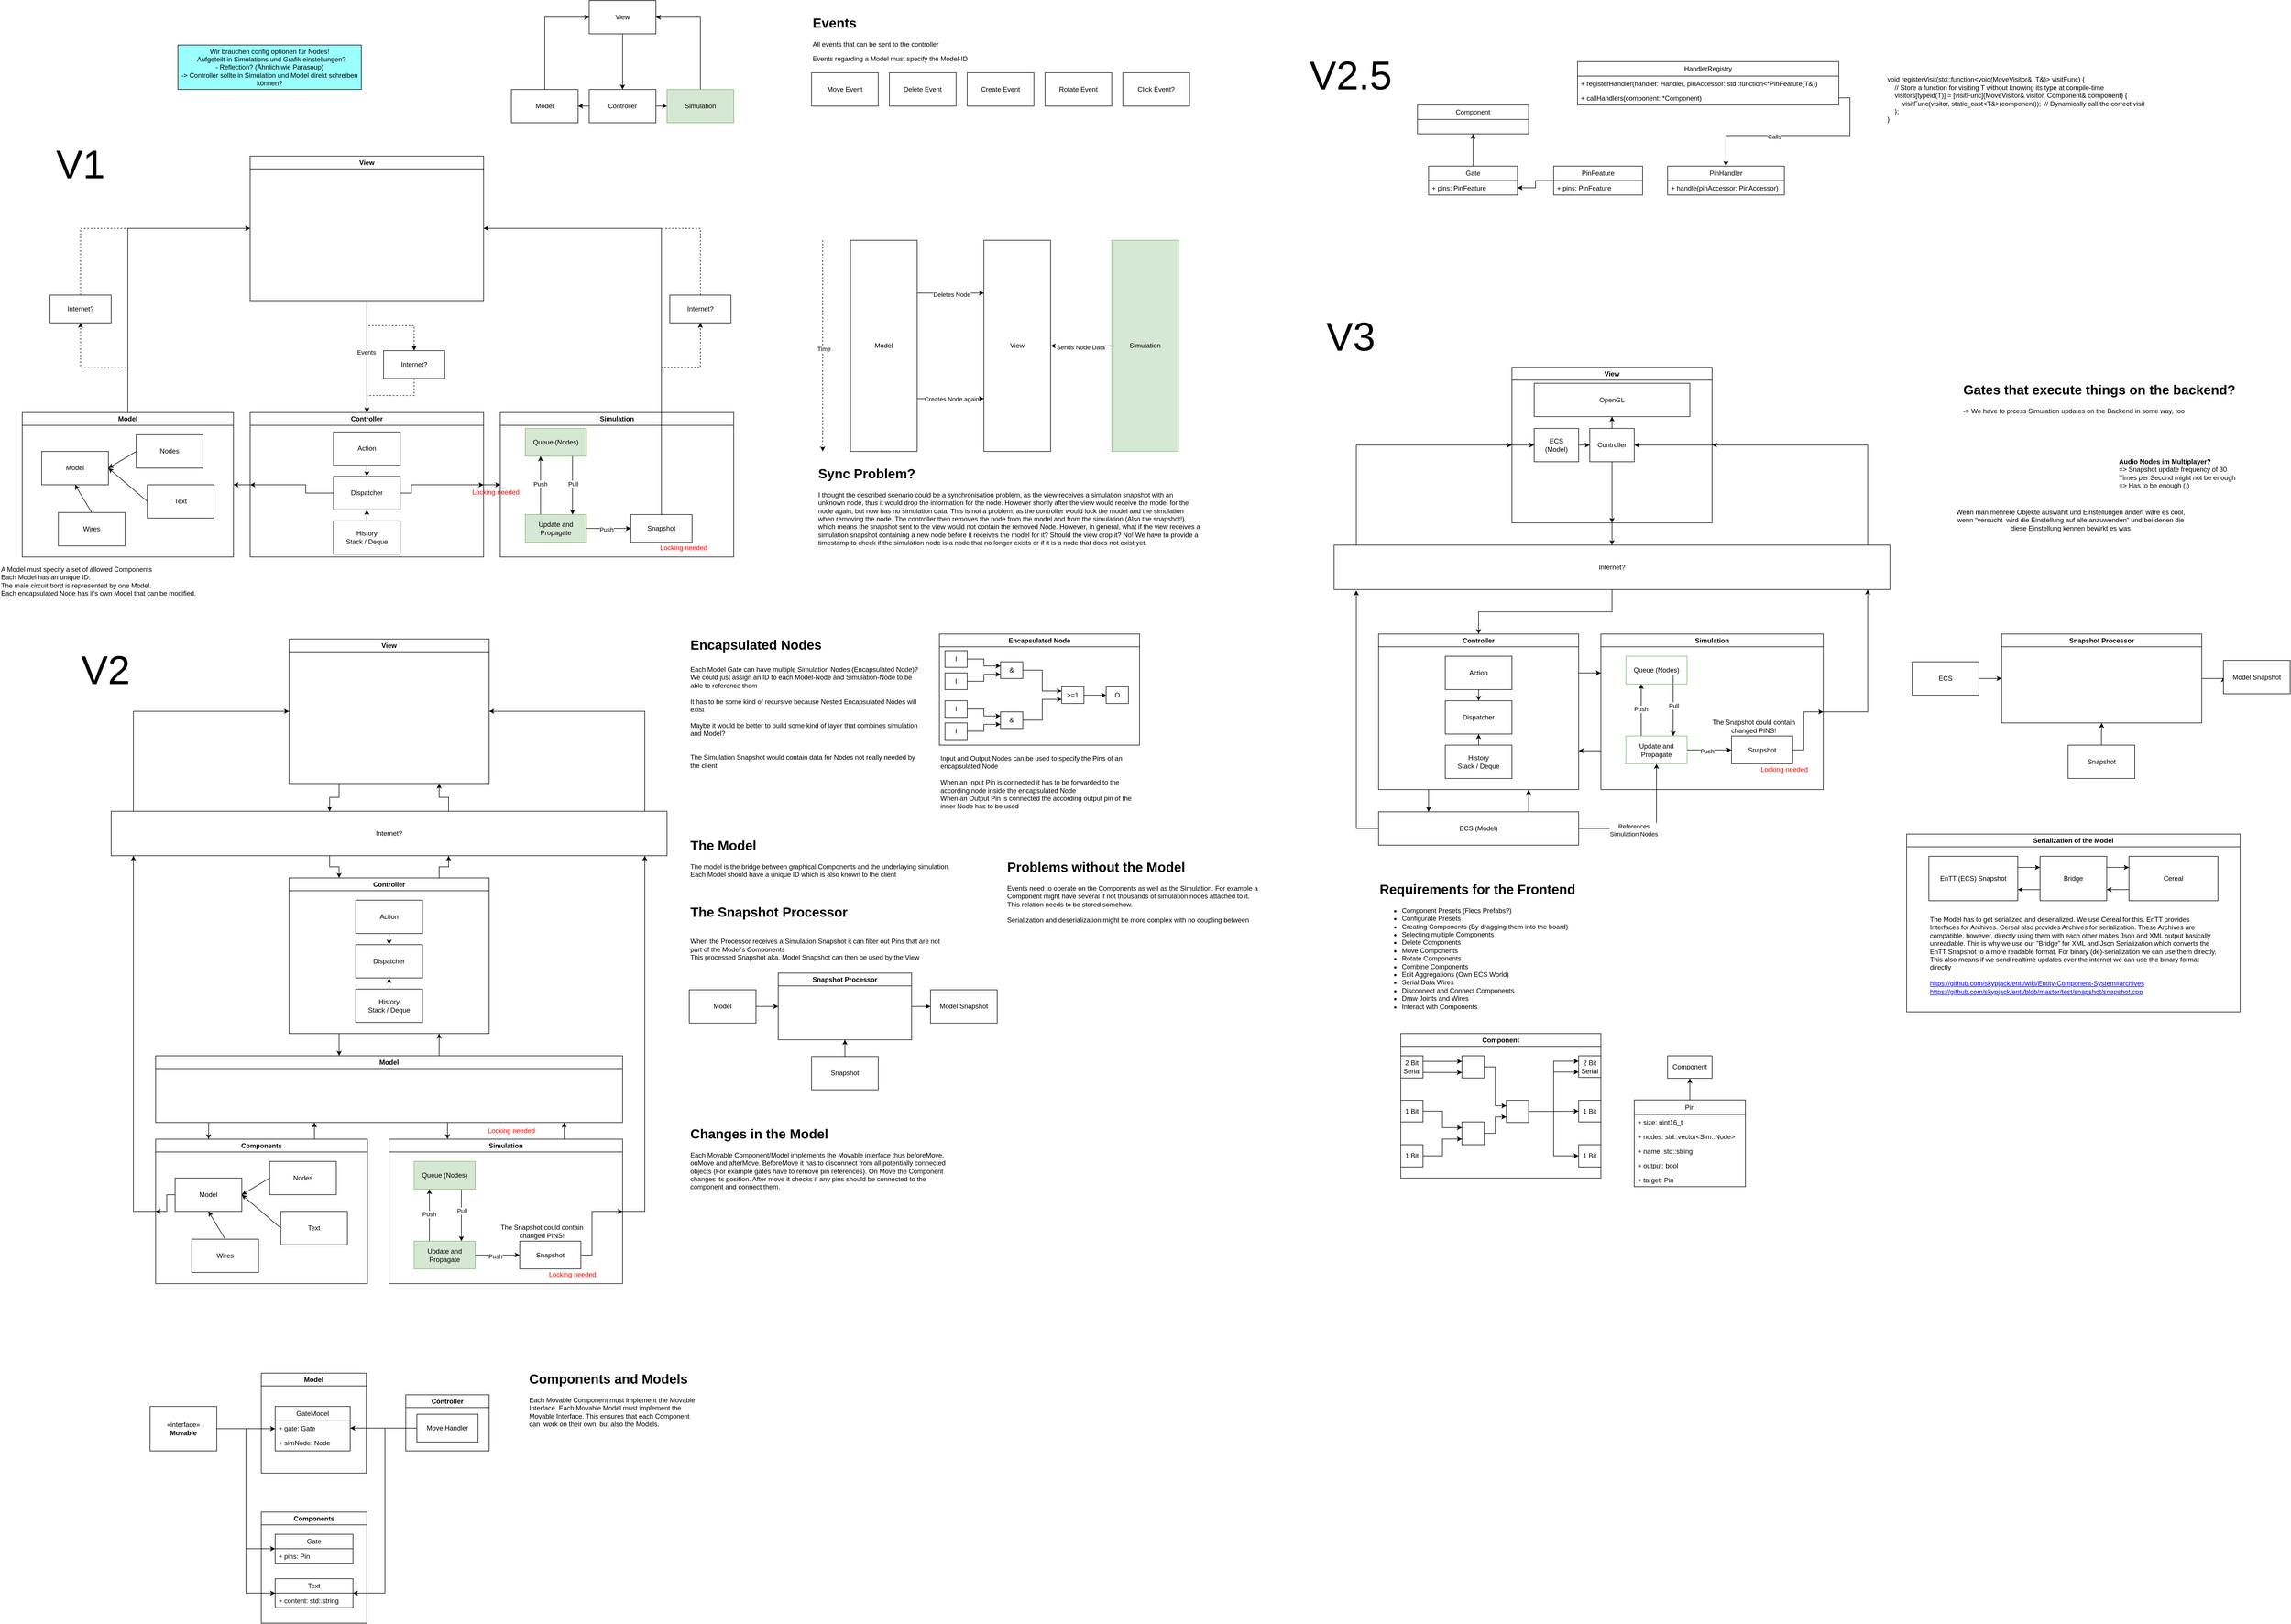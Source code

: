 <mxfile version="26.1.1">
  <diagram name="Seite-1" id="AkeY9rqxG7dXhN_gcHUu">
    <mxGraphModel dx="1270" dy="960" grid="1" gridSize="10" guides="1" tooltips="1" connect="1" arrows="1" fold="1" page="1" pageScale="1" pageWidth="827" pageHeight="1169" math="0" shadow="0">
      <root>
        <mxCell id="0" />
        <mxCell id="1" parent="0" />
        <mxCell id="VFbqxBV9DZyRHvlRUKtR-38" value="" style="edgeStyle=orthogonalEdgeStyle;rounded=0;orthogonalLoop=1;jettySize=auto;html=1;" parent="1" source="VFbqxBV9DZyRHvlRUKtR-1" target="VFbqxBV9DZyRHvlRUKtR-36" edge="1">
          <mxGeometry relative="1" as="geometry">
            <Array as="points">
              <mxPoint x="1260" y="50" />
            </Array>
          </mxGeometry>
        </mxCell>
        <mxCell id="VFbqxBV9DZyRHvlRUKtR-1" value="Simulation" style="rounded=0;whiteSpace=wrap;html=1;fillColor=#d5e8d4;strokeColor=#82b366;" parent="1" vertex="1">
          <mxGeometry x="1200" y="180" width="120" height="60" as="geometry" />
        </mxCell>
        <mxCell id="VFbqxBV9DZyRHvlRUKtR-39" value="" style="edgeStyle=orthogonalEdgeStyle;rounded=0;orthogonalLoop=1;jettySize=auto;html=1;entryX=0;entryY=0.5;entryDx=0;entryDy=0;" parent="1" target="VFbqxBV9DZyRHvlRUKtR-36" edge="1">
          <mxGeometry relative="1" as="geometry">
            <mxPoint x="979.999" y="180" as="sourcePoint" />
            <mxPoint x="1049.97" y="50.029" as="targetPoint" />
            <Array as="points">
              <mxPoint x="980" y="50" />
            </Array>
          </mxGeometry>
        </mxCell>
        <mxCell id="VFbqxBV9DZyRHvlRUKtR-35" value="Model" style="rounded=0;whiteSpace=wrap;html=1;" parent="1" vertex="1">
          <mxGeometry x="920" y="180" width="120" height="60" as="geometry" />
        </mxCell>
        <mxCell id="VFbqxBV9DZyRHvlRUKtR-42" style="edgeStyle=orthogonalEdgeStyle;rounded=0;orthogonalLoop=1;jettySize=auto;html=1;entryX=0.5;entryY=0;entryDx=0;entryDy=0;" parent="1" source="VFbqxBV9DZyRHvlRUKtR-36" target="VFbqxBV9DZyRHvlRUKtR-40" edge="1">
          <mxGeometry relative="1" as="geometry" />
        </mxCell>
        <mxCell id="VFbqxBV9DZyRHvlRUKtR-36" value="View" style="rounded=0;whiteSpace=wrap;html=1;" parent="1" vertex="1">
          <mxGeometry x="1060" y="20" width="120" height="60" as="geometry" />
        </mxCell>
        <mxCell id="VFbqxBV9DZyRHvlRUKtR-44" style="edgeStyle=orthogonalEdgeStyle;rounded=0;orthogonalLoop=1;jettySize=auto;html=1;exitX=0;exitY=0.5;exitDx=0;exitDy=0;entryX=1;entryY=0.5;entryDx=0;entryDy=0;" parent="1" source="VFbqxBV9DZyRHvlRUKtR-40" target="VFbqxBV9DZyRHvlRUKtR-35" edge="1">
          <mxGeometry relative="1" as="geometry" />
        </mxCell>
        <mxCell id="VFbqxBV9DZyRHvlRUKtR-45" style="edgeStyle=orthogonalEdgeStyle;rounded=0;orthogonalLoop=1;jettySize=auto;html=1;exitX=1;exitY=0.5;exitDx=0;exitDy=0;entryX=0;entryY=0.5;entryDx=0;entryDy=0;" parent="1" source="VFbqxBV9DZyRHvlRUKtR-40" target="VFbqxBV9DZyRHvlRUKtR-1" edge="1">
          <mxGeometry relative="1" as="geometry" />
        </mxCell>
        <mxCell id="VFbqxBV9DZyRHvlRUKtR-40" value="Controller" style="rounded=0;whiteSpace=wrap;html=1;" parent="1" vertex="1">
          <mxGeometry x="1060" y="180" width="120" height="60" as="geometry" />
        </mxCell>
        <mxCell id="B8rCHhOE9Z17ma3swiqI-66" value="Wir brauchen config optionen für Nodes!&lt;div&gt;- Aufgeteilt in Simulations und Grafik einstellungen?&lt;/div&gt;&lt;div&gt;- Reflection? (Ähnlich wie Parasoup)&lt;/div&gt;&lt;div&gt;-&amp;gt; Controller sollte in Simulation und Model direkt schreiben können?&lt;/div&gt;" style="rounded=0;whiteSpace=wrap;html=1;fillColor=#99FFFF;" parent="1" vertex="1">
          <mxGeometry x="320" y="100" width="330" height="80" as="geometry" />
        </mxCell>
        <mxCell id="bLzW5XLOxJYZQa9d_TBu-111" style="edgeStyle=orthogonalEdgeStyle;rounded=0;orthogonalLoop=1;jettySize=auto;html=1;exitX=0.5;exitY=0;exitDx=0;exitDy=0;entryX=1;entryY=0.5;entryDx=0;entryDy=0;dashed=1;" parent="1" source="f-kTQP503KAAyL8h9dCs-4" target="bLzW5XLOxJYZQa9d_TBu-97" edge="1">
          <mxGeometry relative="1" as="geometry" />
        </mxCell>
        <mxCell id="f-kTQP503KAAyL8h9dCs-4" value="Internet?" style="html=1;whiteSpace=wrap;" parent="1" vertex="1">
          <mxGeometry x="1205" y="550" width="110" height="50" as="geometry" />
        </mxCell>
        <mxCell id="x4DS4-6HAQ0hKGSmASyF-9" style="edgeStyle=orthogonalEdgeStyle;rounded=0;orthogonalLoop=1;jettySize=auto;html=1;exitX=1;exitY=0.5;exitDx=0;exitDy=0;entryX=0;entryY=0.5;entryDx=0;entryDy=0;" parent="1" edge="1">
          <mxGeometry relative="1" as="geometry">
            <mxPoint x="870" y="891.43" as="sourcePoint" />
            <mxPoint x="900" y="891.43" as="targetPoint" />
          </mxGeometry>
        </mxCell>
        <mxCell id="bLzW5XLOxJYZQa9d_TBu-58" style="edgeStyle=orthogonalEdgeStyle;rounded=0;orthogonalLoop=1;jettySize=auto;html=1;exitX=0;exitY=0.5;exitDx=0;exitDy=0;entryX=1;entryY=0.5;entryDx=0;entryDy=0;" parent="1" target="bLzW5XLOxJYZQa9d_TBu-50" edge="1">
          <mxGeometry relative="1" as="geometry">
            <mxPoint x="450" y="891.43" as="sourcePoint" />
          </mxGeometry>
        </mxCell>
        <mxCell id="bLzW5XLOxJYZQa9d_TBu-109" style="edgeStyle=orthogonalEdgeStyle;rounded=0;orthogonalLoop=1;jettySize=auto;html=1;exitX=0.5;exitY=0;exitDx=0;exitDy=0;dashed=1;" parent="1" source="x4DS4-6HAQ0hKGSmASyF-28" edge="1">
          <mxGeometry relative="1" as="geometry">
            <mxPoint x="450" y="430" as="targetPoint" />
            <Array as="points">
              <mxPoint x="145" y="430" />
            </Array>
          </mxGeometry>
        </mxCell>
        <mxCell id="x4DS4-6HAQ0hKGSmASyF-28" value="Internet?" style="html=1;whiteSpace=wrap;" parent="1" vertex="1">
          <mxGeometry x="90" y="550" width="110" height="50" as="geometry" />
        </mxCell>
        <mxCell id="x4DS4-6HAQ0hKGSmASyF-34" style="edgeStyle=orthogonalEdgeStyle;rounded=0;orthogonalLoop=1;jettySize=auto;html=1;exitX=0.5;exitY=1;exitDx=0;exitDy=0;entryX=0.5;entryY=0;entryDx=0;entryDy=0;dashed=1;" parent="1" source="x4DS4-6HAQ0hKGSmASyF-32" edge="1">
          <mxGeometry relative="1" as="geometry">
            <mxPoint x="660" y="761.43" as="targetPoint" />
          </mxGeometry>
        </mxCell>
        <mxCell id="x4DS4-6HAQ0hKGSmASyF-32" value="Internet?" style="html=1;whiteSpace=wrap;" parent="1" vertex="1">
          <mxGeometry x="690" y="650" width="110" height="50" as="geometry" />
        </mxCell>
        <mxCell id="x4DS4-6HAQ0hKGSmASyF-37" value="&lt;font style=&quot;color: rgb(255, 0, 0);&quot;&gt;Locking needed&lt;/font&gt;" style="text;html=1;align=center;verticalAlign=middle;whiteSpace=wrap;rounded=0;" parent="1" vertex="1">
          <mxGeometry x="827" y="890" width="130" height="30" as="geometry" />
        </mxCell>
        <mxCell id="x4DS4-6HAQ0hKGSmASyF-38" value="View" style="rounded=0;whiteSpace=wrap;html=1;" parent="1" vertex="1">
          <mxGeometry x="1770" y="451.43" width="120" height="380" as="geometry" />
        </mxCell>
        <mxCell id="x4DS4-6HAQ0hKGSmASyF-43" style="edgeStyle=orthogonalEdgeStyle;rounded=0;orthogonalLoop=1;jettySize=auto;html=1;exitX=1;exitY=0.25;exitDx=0;exitDy=0;entryX=0;entryY=0.25;entryDx=0;entryDy=0;" parent="1" source="x4DS4-6HAQ0hKGSmASyF-39" target="x4DS4-6HAQ0hKGSmASyF-38" edge="1">
          <mxGeometry relative="1" as="geometry" />
        </mxCell>
        <mxCell id="x4DS4-6HAQ0hKGSmASyF-44" value="Deletes Node" style="edgeLabel;html=1;align=center;verticalAlign=middle;resizable=0;points=[];" parent="x4DS4-6HAQ0hKGSmASyF-43" vertex="1" connectable="0">
          <mxGeometry x="0.028" y="-2" relative="1" as="geometry">
            <mxPoint as="offset" />
          </mxGeometry>
        </mxCell>
        <mxCell id="x4DS4-6HAQ0hKGSmASyF-47" style="edgeStyle=orthogonalEdgeStyle;rounded=0;orthogonalLoop=1;jettySize=auto;html=1;exitX=1;exitY=0.75;exitDx=0;exitDy=0;entryX=0;entryY=0.75;entryDx=0;entryDy=0;" parent="1" source="x4DS4-6HAQ0hKGSmASyF-39" target="x4DS4-6HAQ0hKGSmASyF-38" edge="1">
          <mxGeometry relative="1" as="geometry" />
        </mxCell>
        <mxCell id="x4DS4-6HAQ0hKGSmASyF-48" value="Creates Node again" style="edgeLabel;html=1;align=center;verticalAlign=middle;resizable=0;points=[];" parent="x4DS4-6HAQ0hKGSmASyF-47" vertex="1" connectable="0">
          <mxGeometry x="0.028" relative="1" as="geometry">
            <mxPoint as="offset" />
          </mxGeometry>
        </mxCell>
        <mxCell id="x4DS4-6HAQ0hKGSmASyF-39" value="Model" style="rounded=0;whiteSpace=wrap;html=1;" parent="1" vertex="1">
          <mxGeometry x="1530" y="451.43" width="120" height="380" as="geometry" />
        </mxCell>
        <mxCell id="x4DS4-6HAQ0hKGSmASyF-45" style="edgeStyle=orthogonalEdgeStyle;rounded=0;orthogonalLoop=1;jettySize=auto;html=1;exitX=0;exitY=0.5;exitDx=0;exitDy=0;entryX=1;entryY=0.5;entryDx=0;entryDy=0;" parent="1" source="x4DS4-6HAQ0hKGSmASyF-40" target="x4DS4-6HAQ0hKGSmASyF-38" edge="1">
          <mxGeometry relative="1" as="geometry" />
        </mxCell>
        <mxCell id="x4DS4-6HAQ0hKGSmASyF-46" value="Sends Node Data" style="edgeLabel;html=1;align=center;verticalAlign=middle;resizable=0;points=[];" parent="x4DS4-6HAQ0hKGSmASyF-45" vertex="1" connectable="0">
          <mxGeometry x="0.029" y="2" relative="1" as="geometry">
            <mxPoint as="offset" />
          </mxGeometry>
        </mxCell>
        <mxCell id="x4DS4-6HAQ0hKGSmASyF-40" value="Simulation" style="rounded=0;whiteSpace=wrap;html=1;fillColor=#d5e8d4;strokeColor=#82b366;" parent="1" vertex="1">
          <mxGeometry x="2000" y="451.43" width="120" height="380" as="geometry" />
        </mxCell>
        <mxCell id="x4DS4-6HAQ0hKGSmASyF-49" value="" style="endArrow=classic;html=1;rounded=0;dashed=1;flowAnimation=0;shadow=0;" parent="1" edge="1">
          <mxGeometry width="50" height="50" relative="1" as="geometry">
            <mxPoint x="1480" y="451.43" as="sourcePoint" />
            <mxPoint x="1480" y="831.43" as="targetPoint" />
          </mxGeometry>
        </mxCell>
        <mxCell id="x4DS4-6HAQ0hKGSmASyF-50" value="Time" style="edgeLabel;html=1;align=center;verticalAlign=middle;resizable=0;points=[];" parent="x4DS4-6HAQ0hKGSmASyF-49" vertex="1" connectable="0">
          <mxGeometry x="0.029" y="2" relative="1" as="geometry">
            <mxPoint as="offset" />
          </mxGeometry>
        </mxCell>
        <mxCell id="x4DS4-6HAQ0hKGSmASyF-51" value="&lt;h1 style=&quot;margin-top: 0px;&quot;&gt;Sync Problem?&lt;/h1&gt;&lt;p&gt;I thought the described scenario could be a synchronisation problem, as the view receives a simulation snapshot with an unknown node, thus it would drop the information for the node. However shortly after the view would receive the model for the node again, but now has no simulation data. This is not a problem, as the controller would lock the model and the simulation when removing the node. The controller then removes the node from the model and from the simulation (Also the snapshot!), which means the snapshot sent to the view would not contain the removed Node. However, in general, what if the view receives a simulation snapshot containing a new node before it receives the model for it? Should the view drop it? No! We have to provide a timestamp to check if the simulation node is a node that no longer exists or if it is a node that does not exist yet.&lt;/p&gt;" style="text;html=1;whiteSpace=wrap;overflow=hidden;rounded=0;" parent="1" vertex="1">
          <mxGeometry x="1470" y="851.43" width="690" height="170" as="geometry" />
        </mxCell>
        <mxCell id="bLzW5XLOxJYZQa9d_TBu-2" value="&lt;h1 style=&quot;margin-top: 0px;&quot;&gt;Events&lt;/h1&gt;&lt;p&gt;All events that can be sent to the controller&lt;/p&gt;&lt;p&gt;Events regarding a Model must specify the Model-ID&lt;/p&gt;" style="text;html=1;whiteSpace=wrap;overflow=hidden;rounded=0;" parent="1" vertex="1">
          <mxGeometry x="1460" y="40" width="490" height="120" as="geometry" />
        </mxCell>
        <mxCell id="bLzW5XLOxJYZQa9d_TBu-3" value="Move Event" style="rounded=0;whiteSpace=wrap;html=1;" parent="1" vertex="1">
          <mxGeometry x="1460" y="150" width="120" height="60" as="geometry" />
        </mxCell>
        <mxCell id="bLzW5XLOxJYZQa9d_TBu-4" value="Delete Event" style="rounded=0;whiteSpace=wrap;html=1;" parent="1" vertex="1">
          <mxGeometry x="1600" y="150" width="120" height="60" as="geometry" />
        </mxCell>
        <mxCell id="bLzW5XLOxJYZQa9d_TBu-5" value="Create Event" style="rounded=0;whiteSpace=wrap;html=1;" parent="1" vertex="1">
          <mxGeometry x="1740" y="150" width="120" height="60" as="geometry" />
        </mxCell>
        <mxCell id="bLzW5XLOxJYZQa9d_TBu-6" value="Rotate Event" style="rounded=0;whiteSpace=wrap;html=1;" parent="1" vertex="1">
          <mxGeometry x="1880" y="150" width="120" height="60" as="geometry" />
        </mxCell>
        <mxCell id="bLzW5XLOxJYZQa9d_TBu-7" value="Click Event?" style="rounded=0;whiteSpace=wrap;html=1;" parent="1" vertex="1">
          <mxGeometry x="2020" y="150" width="120" height="60" as="geometry" />
        </mxCell>
        <mxCell id="bLzW5XLOxJYZQa9d_TBu-12" value="A Model must specify a set of allowed Components&lt;div&gt;Each Model has an unique ID.&lt;/div&gt;&lt;div&gt;The main circuit bord is represented by one Model.&lt;/div&gt;&lt;div&gt;Each encapsulated Node has it&#39;s own Model that can be modified.&lt;/div&gt;" style="text;html=1;align=left;verticalAlign=top;whiteSpace=wrap;rounded=0;" parent="1" vertex="1">
          <mxGeometry y="1030" width="420" height="70" as="geometry" />
        </mxCell>
        <mxCell id="bLzW5XLOxJYZQa9d_TBu-47" value="Each Model Gate can have multiple Simulation Nodes (Encapsulated Node)?&lt;div&gt;We could just assign an ID to each Model-Node and Simulation-Node to be able to reference them&lt;/div&gt;&lt;div&gt;&lt;br&gt;&lt;/div&gt;&lt;div&gt;It has to be some kind of recursive because Nested Encapsulated Nodes will exist&lt;/div&gt;&lt;div&gt;&lt;br&gt;&lt;/div&gt;&lt;div&gt;Maybe it would be better to build some kind of layer that combines simulation and Model?&lt;/div&gt;&lt;div&gt;&lt;br&gt;&lt;/div&gt;&lt;div&gt;&lt;br&gt;&lt;/div&gt;&lt;div&gt;The Simulation Snapshot would contain data for Nodes not really needed by the client&lt;/div&gt;" style="text;html=1;align=left;verticalAlign=top;whiteSpace=wrap;rounded=0;" parent="1" vertex="1">
          <mxGeometry x="1240" y="1210" width="420" height="160" as="geometry" />
        </mxCell>
        <mxCell id="bLzW5XLOxJYZQa9d_TBu-49" value="Encapsulated Node" style="swimlane;whiteSpace=wrap;html=1;" parent="1" vertex="1">
          <mxGeometry x="1690" y="1160" width="360" height="200" as="geometry">
            <mxRectangle x="1090" y="1260" width="140" height="30" as="alternateBounds" />
          </mxGeometry>
        </mxCell>
        <mxCell id="bLzW5XLOxJYZQa9d_TBu-115" style="edgeStyle=orthogonalEdgeStyle;rounded=0;orthogonalLoop=1;jettySize=auto;html=1;exitX=1;exitY=0.5;exitDx=0;exitDy=0;entryX=0;entryY=0.25;entryDx=0;entryDy=0;" parent="bLzW5XLOxJYZQa9d_TBu-49" source="bLzW5XLOxJYZQa9d_TBu-112" target="bLzW5XLOxJYZQa9d_TBu-114" edge="1">
          <mxGeometry relative="1" as="geometry" />
        </mxCell>
        <mxCell id="bLzW5XLOxJYZQa9d_TBu-112" value="&amp;amp;" style="rounded=0;whiteSpace=wrap;html=1;" parent="bLzW5XLOxJYZQa9d_TBu-49" vertex="1">
          <mxGeometry x="110" y="50" width="40" height="30" as="geometry" />
        </mxCell>
        <mxCell id="bLzW5XLOxJYZQa9d_TBu-116" style="edgeStyle=orthogonalEdgeStyle;rounded=0;orthogonalLoop=1;jettySize=auto;html=1;exitX=1;exitY=0.5;exitDx=0;exitDy=0;entryX=0;entryY=0.75;entryDx=0;entryDy=0;" parent="bLzW5XLOxJYZQa9d_TBu-49" source="bLzW5XLOxJYZQa9d_TBu-113" target="bLzW5XLOxJYZQa9d_TBu-114" edge="1">
          <mxGeometry relative="1" as="geometry" />
        </mxCell>
        <mxCell id="bLzW5XLOxJYZQa9d_TBu-113" value="&amp;amp;" style="rounded=0;whiteSpace=wrap;html=1;" parent="bLzW5XLOxJYZQa9d_TBu-49" vertex="1">
          <mxGeometry x="110" y="140" width="40" height="30" as="geometry" />
        </mxCell>
        <mxCell id="bLzW5XLOxJYZQa9d_TBu-127" style="edgeStyle=orthogonalEdgeStyle;rounded=0;orthogonalLoop=1;jettySize=auto;html=1;exitX=1;exitY=0.5;exitDx=0;exitDy=0;entryX=0;entryY=0.5;entryDx=0;entryDy=0;" parent="bLzW5XLOxJYZQa9d_TBu-49" source="bLzW5XLOxJYZQa9d_TBu-114" target="bLzW5XLOxJYZQa9d_TBu-126" edge="1">
          <mxGeometry relative="1" as="geometry" />
        </mxCell>
        <mxCell id="bLzW5XLOxJYZQa9d_TBu-114" value="&amp;gt;=1" style="rounded=0;whiteSpace=wrap;html=1;" parent="bLzW5XLOxJYZQa9d_TBu-49" vertex="1">
          <mxGeometry x="220" y="95" width="40" height="30" as="geometry" />
        </mxCell>
        <mxCell id="bLzW5XLOxJYZQa9d_TBu-125" style="edgeStyle=orthogonalEdgeStyle;rounded=0;orthogonalLoop=1;jettySize=auto;html=1;entryX=0;entryY=0.25;entryDx=0;entryDy=0;" parent="bLzW5XLOxJYZQa9d_TBu-49" source="bLzW5XLOxJYZQa9d_TBu-117" target="bLzW5XLOxJYZQa9d_TBu-112" edge="1">
          <mxGeometry relative="1" as="geometry" />
        </mxCell>
        <mxCell id="bLzW5XLOxJYZQa9d_TBu-117" value="I" style="rounded=0;whiteSpace=wrap;html=1;" parent="bLzW5XLOxJYZQa9d_TBu-49" vertex="1">
          <mxGeometry x="10" y="30" width="40" height="30" as="geometry" />
        </mxCell>
        <mxCell id="bLzW5XLOxJYZQa9d_TBu-124" style="edgeStyle=orthogonalEdgeStyle;rounded=0;orthogonalLoop=1;jettySize=auto;html=1;entryX=0;entryY=0.75;entryDx=0;entryDy=0;" parent="bLzW5XLOxJYZQa9d_TBu-49" source="bLzW5XLOxJYZQa9d_TBu-119" target="bLzW5XLOxJYZQa9d_TBu-112" edge="1">
          <mxGeometry relative="1" as="geometry" />
        </mxCell>
        <mxCell id="bLzW5XLOxJYZQa9d_TBu-119" value="I" style="rounded=0;whiteSpace=wrap;html=1;" parent="bLzW5XLOxJYZQa9d_TBu-49" vertex="1">
          <mxGeometry x="10" y="70" width="40" height="30" as="geometry" />
        </mxCell>
        <mxCell id="bLzW5XLOxJYZQa9d_TBu-122" style="edgeStyle=orthogonalEdgeStyle;rounded=0;orthogonalLoop=1;jettySize=auto;html=1;exitX=1;exitY=0.5;exitDx=0;exitDy=0;entryX=0;entryY=0.25;entryDx=0;entryDy=0;" parent="bLzW5XLOxJYZQa9d_TBu-49" source="bLzW5XLOxJYZQa9d_TBu-121" target="bLzW5XLOxJYZQa9d_TBu-113" edge="1">
          <mxGeometry relative="1" as="geometry" />
        </mxCell>
        <mxCell id="bLzW5XLOxJYZQa9d_TBu-121" value="I" style="rounded=0;whiteSpace=wrap;html=1;" parent="bLzW5XLOxJYZQa9d_TBu-49" vertex="1">
          <mxGeometry x="10" y="120" width="40" height="30" as="geometry" />
        </mxCell>
        <mxCell id="bLzW5XLOxJYZQa9d_TBu-123" style="edgeStyle=orthogonalEdgeStyle;rounded=0;orthogonalLoop=1;jettySize=auto;html=1;exitX=1;exitY=0.5;exitDx=0;exitDy=0;entryX=0;entryY=0.75;entryDx=0;entryDy=0;" parent="bLzW5XLOxJYZQa9d_TBu-49" source="bLzW5XLOxJYZQa9d_TBu-120" target="bLzW5XLOxJYZQa9d_TBu-113" edge="1">
          <mxGeometry relative="1" as="geometry" />
        </mxCell>
        <mxCell id="bLzW5XLOxJYZQa9d_TBu-120" value="I" style="rounded=0;whiteSpace=wrap;html=1;" parent="bLzW5XLOxJYZQa9d_TBu-49" vertex="1">
          <mxGeometry x="10" y="160" width="40" height="30" as="geometry" />
        </mxCell>
        <mxCell id="bLzW5XLOxJYZQa9d_TBu-126" value="O" style="rounded=0;whiteSpace=wrap;html=1;" parent="bLzW5XLOxJYZQa9d_TBu-49" vertex="1">
          <mxGeometry x="300" y="95" width="40" height="30" as="geometry" />
        </mxCell>
        <mxCell id="bLzW5XLOxJYZQa9d_TBu-60" style="edgeStyle=orthogonalEdgeStyle;rounded=0;orthogonalLoop=1;jettySize=auto;html=1;exitX=0.5;exitY=0;exitDx=0;exitDy=0;entryX=0.5;entryY=1;entryDx=0;entryDy=0;dashed=1;" parent="1" source="bLzW5XLOxJYZQa9d_TBu-50" target="x4DS4-6HAQ0hKGSmASyF-28" edge="1">
          <mxGeometry relative="1" as="geometry" />
        </mxCell>
        <mxCell id="bLzW5XLOxJYZQa9d_TBu-108" style="edgeStyle=orthogonalEdgeStyle;rounded=0;orthogonalLoop=1;jettySize=auto;html=1;exitX=0.5;exitY=0;exitDx=0;exitDy=0;entryX=0;entryY=0.5;entryDx=0;entryDy=0;" parent="1" source="bLzW5XLOxJYZQa9d_TBu-50" target="bLzW5XLOxJYZQa9d_TBu-97" edge="1">
          <mxGeometry relative="1" as="geometry" />
        </mxCell>
        <mxCell id="bLzW5XLOxJYZQa9d_TBu-50" value="Model" style="swimlane;whiteSpace=wrap;html=1;" parent="1" vertex="1">
          <mxGeometry x="40" y="761.43" width="380" height="260" as="geometry" />
        </mxCell>
        <mxCell id="bLzW5XLOxJYZQa9d_TBu-51" value="Model" style="rounded=0;whiteSpace=wrap;html=1;" parent="bLzW5XLOxJYZQa9d_TBu-50" vertex="1">
          <mxGeometry x="35" y="70" width="120" height="60" as="geometry" />
        </mxCell>
        <mxCell id="bLzW5XLOxJYZQa9d_TBu-52" style="rounded=0;orthogonalLoop=1;jettySize=auto;html=1;exitX=0;exitY=0.5;exitDx=0;exitDy=0;entryX=1;entryY=0.5;entryDx=0;entryDy=0;" parent="bLzW5XLOxJYZQa9d_TBu-50" source="bLzW5XLOxJYZQa9d_TBu-53" target="bLzW5XLOxJYZQa9d_TBu-51" edge="1">
          <mxGeometry relative="1" as="geometry" />
        </mxCell>
        <mxCell id="bLzW5XLOxJYZQa9d_TBu-53" value="Nodes" style="rounded=0;whiteSpace=wrap;html=1;" parent="bLzW5XLOxJYZQa9d_TBu-50" vertex="1">
          <mxGeometry x="205" y="40.0" width="120" height="60" as="geometry" />
        </mxCell>
        <mxCell id="bLzW5XLOxJYZQa9d_TBu-54" style="rounded=0;orthogonalLoop=1;jettySize=auto;html=1;exitX=0.5;exitY=0;exitDx=0;exitDy=0;entryX=0.5;entryY=1;entryDx=0;entryDy=0;" parent="bLzW5XLOxJYZQa9d_TBu-50" source="bLzW5XLOxJYZQa9d_TBu-55" target="bLzW5XLOxJYZQa9d_TBu-51" edge="1">
          <mxGeometry relative="1" as="geometry" />
        </mxCell>
        <mxCell id="bLzW5XLOxJYZQa9d_TBu-55" value="Wires" style="rounded=0;whiteSpace=wrap;html=1;" parent="bLzW5XLOxJYZQa9d_TBu-50" vertex="1">
          <mxGeometry x="65" y="180.0" width="120" height="60" as="geometry" />
        </mxCell>
        <mxCell id="bLzW5XLOxJYZQa9d_TBu-56" style="rounded=0;orthogonalLoop=1;jettySize=auto;html=1;exitX=0;exitY=0.5;exitDx=0;exitDy=0;entryX=1;entryY=0.5;entryDx=0;entryDy=0;" parent="bLzW5XLOxJYZQa9d_TBu-50" source="bLzW5XLOxJYZQa9d_TBu-57" target="bLzW5XLOxJYZQa9d_TBu-51" edge="1">
          <mxGeometry relative="1" as="geometry" />
        </mxCell>
        <mxCell id="bLzW5XLOxJYZQa9d_TBu-57" value="Text" style="rounded=0;whiteSpace=wrap;html=1;" parent="bLzW5XLOxJYZQa9d_TBu-50" vertex="1">
          <mxGeometry x="225" y="130.0" width="120" height="60" as="geometry" />
        </mxCell>
        <mxCell id="bLzW5XLOxJYZQa9d_TBu-61" value="Controller" style="swimlane;whiteSpace=wrap;html=1;" parent="1" vertex="1">
          <mxGeometry x="450" y="761.43" width="420" height="260" as="geometry" />
        </mxCell>
        <mxCell id="bLzW5XLOxJYZQa9d_TBu-69" style="edgeStyle=orthogonalEdgeStyle;rounded=0;orthogonalLoop=1;jettySize=auto;html=1;exitX=0.5;exitY=0;exitDx=0;exitDy=0;entryX=0.5;entryY=1;entryDx=0;entryDy=0;" parent="bLzW5XLOxJYZQa9d_TBu-61" source="bLzW5XLOxJYZQa9d_TBu-70" target="bLzW5XLOxJYZQa9d_TBu-73" edge="1">
          <mxGeometry relative="1" as="geometry" />
        </mxCell>
        <mxCell id="bLzW5XLOxJYZQa9d_TBu-70" value="History&lt;div&gt;Stack / Deque&lt;/div&gt;" style="rounded=0;whiteSpace=wrap;html=1;" parent="bLzW5XLOxJYZQa9d_TBu-61" vertex="1">
          <mxGeometry x="150" y="195.0" width="120" height="60" as="geometry" />
        </mxCell>
        <mxCell id="bLzW5XLOxJYZQa9d_TBu-71" style="edgeStyle=orthogonalEdgeStyle;rounded=0;orthogonalLoop=1;jettySize=auto;html=1;exitX=0.5;exitY=1;exitDx=0;exitDy=0;entryX=0.5;entryY=0;entryDx=0;entryDy=0;" parent="bLzW5XLOxJYZQa9d_TBu-61" source="bLzW5XLOxJYZQa9d_TBu-72" target="bLzW5XLOxJYZQa9d_TBu-73" edge="1">
          <mxGeometry relative="1" as="geometry" />
        </mxCell>
        <mxCell id="bLzW5XLOxJYZQa9d_TBu-72" value="Action" style="rounded=0;whiteSpace=wrap;html=1;" parent="bLzW5XLOxJYZQa9d_TBu-61" vertex="1">
          <mxGeometry x="150" y="35.0" width="120" height="60" as="geometry" />
        </mxCell>
        <mxCell id="bLzW5XLOxJYZQa9d_TBu-74" style="edgeStyle=orthogonalEdgeStyle;rounded=0;orthogonalLoop=1;jettySize=auto;html=1;exitX=0;exitY=0.5;exitDx=0;exitDy=0;entryX=0;entryY=0.5;entryDx=0;entryDy=0;" parent="bLzW5XLOxJYZQa9d_TBu-61" source="bLzW5XLOxJYZQa9d_TBu-73" target="bLzW5XLOxJYZQa9d_TBu-61" edge="1">
          <mxGeometry relative="1" as="geometry">
            <Array as="points">
              <mxPoint x="100" y="145" />
              <mxPoint x="100" y="130" />
            </Array>
          </mxGeometry>
        </mxCell>
        <mxCell id="bLzW5XLOxJYZQa9d_TBu-76" style="edgeStyle=orthogonalEdgeStyle;rounded=0;orthogonalLoop=1;jettySize=auto;html=1;exitX=1;exitY=0.5;exitDx=0;exitDy=0;entryX=1;entryY=0.5;entryDx=0;entryDy=0;" parent="bLzW5XLOxJYZQa9d_TBu-61" source="bLzW5XLOxJYZQa9d_TBu-73" target="bLzW5XLOxJYZQa9d_TBu-61" edge="1">
          <mxGeometry relative="1" as="geometry">
            <Array as="points">
              <mxPoint x="290" y="145" />
              <mxPoint x="290" y="130" />
            </Array>
          </mxGeometry>
        </mxCell>
        <mxCell id="bLzW5XLOxJYZQa9d_TBu-73" value="Dispatcher" style="rounded=0;whiteSpace=wrap;html=1;" parent="bLzW5XLOxJYZQa9d_TBu-61" vertex="1">
          <mxGeometry x="150" y="115.0" width="120" height="60" as="geometry" />
        </mxCell>
        <mxCell id="bLzW5XLOxJYZQa9d_TBu-87" value="Simulation" style="swimlane;whiteSpace=wrap;html=1;" parent="1" vertex="1">
          <mxGeometry x="900" y="761.43" width="420" height="260" as="geometry" />
        </mxCell>
        <mxCell id="bLzW5XLOxJYZQa9d_TBu-77" style="edgeStyle=orthogonalEdgeStyle;rounded=0;orthogonalLoop=1;jettySize=auto;html=1;entryX=0.5;entryY=0;entryDx=0;entryDy=0;" parent="bLzW5XLOxJYZQa9d_TBu-87" edge="1">
          <mxGeometry relative="1" as="geometry">
            <mxPoint x="130" y="73.57" as="sourcePoint" />
            <mxPoint x="130" y="183.57" as="targetPoint" />
          </mxGeometry>
        </mxCell>
        <mxCell id="bLzW5XLOxJYZQa9d_TBu-78" value="Pull" style="edgeLabel;html=1;align=center;verticalAlign=middle;resizable=0;points=[];" parent="bLzW5XLOxJYZQa9d_TBu-77" vertex="1" connectable="0">
          <mxGeometry x="0.001" y="1" relative="1" as="geometry">
            <mxPoint as="offset" />
          </mxGeometry>
        </mxCell>
        <mxCell id="bLzW5XLOxJYZQa9d_TBu-79" value="Queue (Nodes)" style="html=1;whiteSpace=wrap;fillColor=#d5e8d4;strokeColor=#82b366;" parent="bLzW5XLOxJYZQa9d_TBu-87" vertex="1">
          <mxGeometry x="45" y="28.57" width="110" height="50" as="geometry" />
        </mxCell>
        <mxCell id="bLzW5XLOxJYZQa9d_TBu-80" style="edgeStyle=orthogonalEdgeStyle;rounded=0;orthogonalLoop=1;jettySize=auto;html=1;exitX=0.25;exitY=0;exitDx=0;exitDy=0;entryX=0.25;entryY=1;entryDx=0;entryDy=0;" parent="bLzW5XLOxJYZQa9d_TBu-87" source="bLzW5XLOxJYZQa9d_TBu-84" target="bLzW5XLOxJYZQa9d_TBu-79" edge="1">
          <mxGeometry relative="1" as="geometry" />
        </mxCell>
        <mxCell id="bLzW5XLOxJYZQa9d_TBu-81" value="Push" style="edgeLabel;html=1;align=center;verticalAlign=middle;resizable=0;points=[];" parent="bLzW5XLOxJYZQa9d_TBu-80" vertex="1" connectable="0">
          <mxGeometry x="0.051" y="1" relative="1" as="geometry">
            <mxPoint as="offset" />
          </mxGeometry>
        </mxCell>
        <mxCell id="bLzW5XLOxJYZQa9d_TBu-82" style="edgeStyle=orthogonalEdgeStyle;rounded=0;orthogonalLoop=1;jettySize=auto;html=1;exitX=1;exitY=0.5;exitDx=0;exitDy=0;entryX=0;entryY=0.5;entryDx=0;entryDy=0;" parent="bLzW5XLOxJYZQa9d_TBu-87" source="bLzW5XLOxJYZQa9d_TBu-84" target="bLzW5XLOxJYZQa9d_TBu-85" edge="1">
          <mxGeometry relative="1" as="geometry" />
        </mxCell>
        <mxCell id="bLzW5XLOxJYZQa9d_TBu-83" value="Push" style="edgeLabel;html=1;align=center;verticalAlign=middle;resizable=0;points=[];" parent="bLzW5XLOxJYZQa9d_TBu-82" vertex="1" connectable="0">
          <mxGeometry x="-0.111" y="-2" relative="1" as="geometry">
            <mxPoint as="offset" />
          </mxGeometry>
        </mxCell>
        <mxCell id="bLzW5XLOxJYZQa9d_TBu-84" value="Update and Propagate" style="html=1;whiteSpace=wrap;fillColor=#d5e8d4;strokeColor=#82b366;" parent="bLzW5XLOxJYZQa9d_TBu-87" vertex="1">
          <mxGeometry x="45" y="183.57" width="110" height="50" as="geometry" />
        </mxCell>
        <mxCell id="bLzW5XLOxJYZQa9d_TBu-85" value="Snapshot" style="html=1;whiteSpace=wrap;" parent="bLzW5XLOxJYZQa9d_TBu-87" vertex="1">
          <mxGeometry x="235" y="183.57" width="110" height="50" as="geometry" />
        </mxCell>
        <mxCell id="bLzW5XLOxJYZQa9d_TBu-86" value="&lt;font style=&quot;color: rgb(255, 0, 0);&quot;&gt;Locking needed&lt;/font&gt;" style="text;html=1;align=center;verticalAlign=middle;whiteSpace=wrap;rounded=0;" parent="bLzW5XLOxJYZQa9d_TBu-87" vertex="1">
          <mxGeometry x="265" y="228.57" width="130" height="30" as="geometry" />
        </mxCell>
        <mxCell id="bLzW5XLOxJYZQa9d_TBu-96" style="edgeStyle=orthogonalEdgeStyle;rounded=0;orthogonalLoop=1;jettySize=auto;html=1;exitX=0.5;exitY=0;exitDx=0;exitDy=0;entryX=0.5;entryY=1;entryDx=0;entryDy=0;dashed=1;" parent="1" source="bLzW5XLOxJYZQa9d_TBu-85" target="f-kTQP503KAAyL8h9dCs-4" edge="1">
          <mxGeometry relative="1" as="geometry">
            <Array as="points">
              <mxPoint x="1190" y="680" />
              <mxPoint x="1260" y="680" />
            </Array>
          </mxGeometry>
        </mxCell>
        <mxCell id="bLzW5XLOxJYZQa9d_TBu-129" style="edgeStyle=orthogonalEdgeStyle;rounded=0;orthogonalLoop=1;jettySize=auto;html=1;exitX=0.5;exitY=1;exitDx=0;exitDy=0;entryX=0.5;entryY=0;entryDx=0;entryDy=0;" parent="1" source="bLzW5XLOxJYZQa9d_TBu-97" target="bLzW5XLOxJYZQa9d_TBu-61" edge="1">
          <mxGeometry relative="1" as="geometry" />
        </mxCell>
        <mxCell id="bLzW5XLOxJYZQa9d_TBu-131" value="Events" style="edgeLabel;html=1;align=center;verticalAlign=middle;resizable=0;points=[];" parent="bLzW5XLOxJYZQa9d_TBu-129" vertex="1" connectable="0">
          <mxGeometry x="-0.077" y="-1" relative="1" as="geometry">
            <mxPoint as="offset" />
          </mxGeometry>
        </mxCell>
        <mxCell id="bLzW5XLOxJYZQa9d_TBu-130" style="edgeStyle=orthogonalEdgeStyle;rounded=0;orthogonalLoop=1;jettySize=auto;html=1;exitX=0.5;exitY=1;exitDx=0;exitDy=0;entryX=0.5;entryY=0;entryDx=0;entryDy=0;dashed=1;" parent="1" source="bLzW5XLOxJYZQa9d_TBu-97" target="x4DS4-6HAQ0hKGSmASyF-32" edge="1">
          <mxGeometry relative="1" as="geometry" />
        </mxCell>
        <mxCell id="bLzW5XLOxJYZQa9d_TBu-97" value="View" style="swimlane;whiteSpace=wrap;html=1;" parent="1" vertex="1">
          <mxGeometry x="450" y="300.0" width="420" height="260" as="geometry" />
        </mxCell>
        <mxCell id="bLzW5XLOxJYZQa9d_TBu-110" style="edgeStyle=orthogonalEdgeStyle;rounded=0;orthogonalLoop=1;jettySize=auto;html=1;exitX=0.5;exitY=0;exitDx=0;exitDy=0;entryX=1;entryY=0.5;entryDx=0;entryDy=0;" parent="1" source="bLzW5XLOxJYZQa9d_TBu-85" target="bLzW5XLOxJYZQa9d_TBu-97" edge="1">
          <mxGeometry relative="1" as="geometry" />
        </mxCell>
        <mxCell id="bLzW5XLOxJYZQa9d_TBu-128" value="Input and Output Nodes can be used to specify the Pins of an encapsulated Node&lt;div&gt;&lt;br&gt;&lt;/div&gt;&lt;div&gt;When an Input Pin is connected it has to be forwarded to the according node inside the encapsulated Node&lt;/div&gt;&lt;div&gt;When an Output Pin is connected the according output pin of the inner Node has to be used&lt;/div&gt;" style="text;html=1;align=left;verticalAlign=top;whiteSpace=wrap;rounded=0;" parent="1" vertex="1">
          <mxGeometry x="1690" y="1370.0" width="360" height="130" as="geometry" />
        </mxCell>
        <mxCell id="bLzW5XLOxJYZQa9d_TBu-132" value="Encapsulated Nodes" style="text;strokeColor=none;fillColor=none;html=1;fontSize=24;fontStyle=1;verticalAlign=middle;align=left;" parent="1" vertex="1">
          <mxGeometry x="1240" y="1160" width="250" height="40" as="geometry" />
        </mxCell>
        <mxCell id="bLzW5XLOxJYZQa9d_TBu-142" value="&lt;font style=&quot;color: rgb(255, 0, 0);&quot;&gt;Locking needed&lt;/font&gt;" style="text;html=1;align=center;verticalAlign=middle;whiteSpace=wrap;rounded=0;" parent="1" vertex="1">
          <mxGeometry x="855" y="2039.0" width="130" height="30" as="geometry" />
        </mxCell>
        <mxCell id="bLzW5XLOxJYZQa9d_TBu-242" style="edgeStyle=orthogonalEdgeStyle;rounded=0;orthogonalLoop=1;jettySize=auto;html=1;exitX=0.25;exitY=0;exitDx=0;exitDy=0;endArrow=none;startFill=1;startArrow=classic;" parent="1" source="bLzW5XLOxJYZQa9d_TBu-145" edge="1">
          <mxGeometry relative="1" as="geometry">
            <mxPoint x="375.333" y="2039" as="targetPoint" />
          </mxGeometry>
        </mxCell>
        <mxCell id="bLzW5XLOxJYZQa9d_TBu-243" style="edgeStyle=orthogonalEdgeStyle;rounded=0;orthogonalLoop=1;jettySize=auto;html=1;exitX=0.75;exitY=0;exitDx=0;exitDy=0;" parent="1" source="bLzW5XLOxJYZQa9d_TBu-145" edge="1">
          <mxGeometry relative="1" as="geometry">
            <mxPoint x="565.667" y="2039" as="targetPoint" />
          </mxGeometry>
        </mxCell>
        <mxCell id="bLzW5XLOxJYZQa9d_TBu-145" value="Components" style="swimlane;whiteSpace=wrap;html=1;" parent="1" vertex="1">
          <mxGeometry x="280" y="2069" width="381" height="260" as="geometry" />
        </mxCell>
        <mxCell id="bLzW5XLOxJYZQa9d_TBu-256" style="edgeStyle=orthogonalEdgeStyle;rounded=0;orthogonalLoop=1;jettySize=auto;html=1;exitX=0;exitY=0.5;exitDx=0;exitDy=0;entryX=0;entryY=0.5;entryDx=0;entryDy=0;" parent="bLzW5XLOxJYZQa9d_TBu-145" source="bLzW5XLOxJYZQa9d_TBu-146" target="bLzW5XLOxJYZQa9d_TBu-145" edge="1">
          <mxGeometry relative="1" as="geometry">
            <Array as="points">
              <mxPoint x="20" y="100" />
              <mxPoint x="20" y="130" />
            </Array>
          </mxGeometry>
        </mxCell>
        <mxCell id="bLzW5XLOxJYZQa9d_TBu-146" value="Model" style="rounded=0;whiteSpace=wrap;html=1;" parent="bLzW5XLOxJYZQa9d_TBu-145" vertex="1">
          <mxGeometry x="35" y="70" width="120" height="60" as="geometry" />
        </mxCell>
        <mxCell id="bLzW5XLOxJYZQa9d_TBu-147" style="rounded=0;orthogonalLoop=1;jettySize=auto;html=1;exitX=0;exitY=0.5;exitDx=0;exitDy=0;entryX=1;entryY=0.5;entryDx=0;entryDy=0;" parent="bLzW5XLOxJYZQa9d_TBu-145" source="bLzW5XLOxJYZQa9d_TBu-148" target="bLzW5XLOxJYZQa9d_TBu-146" edge="1">
          <mxGeometry relative="1" as="geometry" />
        </mxCell>
        <mxCell id="bLzW5XLOxJYZQa9d_TBu-148" value="Nodes" style="rounded=0;whiteSpace=wrap;html=1;" parent="bLzW5XLOxJYZQa9d_TBu-145" vertex="1">
          <mxGeometry x="205" y="40.0" width="120" height="60" as="geometry" />
        </mxCell>
        <mxCell id="bLzW5XLOxJYZQa9d_TBu-149" style="rounded=0;orthogonalLoop=1;jettySize=auto;html=1;exitX=0.5;exitY=0;exitDx=0;exitDy=0;entryX=0.5;entryY=1;entryDx=0;entryDy=0;" parent="bLzW5XLOxJYZQa9d_TBu-145" source="bLzW5XLOxJYZQa9d_TBu-150" target="bLzW5XLOxJYZQa9d_TBu-146" edge="1">
          <mxGeometry relative="1" as="geometry" />
        </mxCell>
        <mxCell id="bLzW5XLOxJYZQa9d_TBu-150" value="Wires" style="rounded=0;whiteSpace=wrap;html=1;" parent="bLzW5XLOxJYZQa9d_TBu-145" vertex="1">
          <mxGeometry x="65" y="180.0" width="120" height="60" as="geometry" />
        </mxCell>
        <mxCell id="bLzW5XLOxJYZQa9d_TBu-151" style="rounded=0;orthogonalLoop=1;jettySize=auto;html=1;exitX=0;exitY=0.5;exitDx=0;exitDy=0;entryX=1;entryY=0.5;entryDx=0;entryDy=0;" parent="bLzW5XLOxJYZQa9d_TBu-145" source="bLzW5XLOxJYZQa9d_TBu-152" target="bLzW5XLOxJYZQa9d_TBu-146" edge="1">
          <mxGeometry relative="1" as="geometry" />
        </mxCell>
        <mxCell id="bLzW5XLOxJYZQa9d_TBu-152" value="Text" style="rounded=0;whiteSpace=wrap;html=1;" parent="bLzW5XLOxJYZQa9d_TBu-145" vertex="1">
          <mxGeometry x="225" y="130.0" width="120" height="60" as="geometry" />
        </mxCell>
        <mxCell id="bLzW5XLOxJYZQa9d_TBu-153" value="Controller" style="swimlane;whiteSpace=wrap;html=1;" parent="1" vertex="1">
          <mxGeometry x="520" y="1599" width="360" height="280" as="geometry" />
        </mxCell>
        <mxCell id="bLzW5XLOxJYZQa9d_TBu-154" style="edgeStyle=orthogonalEdgeStyle;rounded=0;orthogonalLoop=1;jettySize=auto;html=1;exitX=0.5;exitY=0;exitDx=0;exitDy=0;entryX=0.5;entryY=1;entryDx=0;entryDy=0;" parent="bLzW5XLOxJYZQa9d_TBu-153" source="bLzW5XLOxJYZQa9d_TBu-155" target="bLzW5XLOxJYZQa9d_TBu-160" edge="1">
          <mxGeometry relative="1" as="geometry" />
        </mxCell>
        <mxCell id="bLzW5XLOxJYZQa9d_TBu-155" value="History&lt;div&gt;Stack / Deque&lt;/div&gt;" style="rounded=0;whiteSpace=wrap;html=1;" parent="bLzW5XLOxJYZQa9d_TBu-153" vertex="1">
          <mxGeometry x="120" y="200.0" width="120" height="60" as="geometry" />
        </mxCell>
        <mxCell id="bLzW5XLOxJYZQa9d_TBu-156" style="edgeStyle=orthogonalEdgeStyle;rounded=0;orthogonalLoop=1;jettySize=auto;html=1;exitX=0.5;exitY=1;exitDx=0;exitDy=0;entryX=0.5;entryY=0;entryDx=0;entryDy=0;" parent="bLzW5XLOxJYZQa9d_TBu-153" source="bLzW5XLOxJYZQa9d_TBu-157" target="bLzW5XLOxJYZQa9d_TBu-160" edge="1">
          <mxGeometry relative="1" as="geometry" />
        </mxCell>
        <mxCell id="bLzW5XLOxJYZQa9d_TBu-157" value="Action" style="rounded=0;whiteSpace=wrap;html=1;" parent="bLzW5XLOxJYZQa9d_TBu-153" vertex="1">
          <mxGeometry x="120" y="40.0" width="120" height="60" as="geometry" />
        </mxCell>
        <mxCell id="bLzW5XLOxJYZQa9d_TBu-160" value="Dispatcher" style="rounded=0;whiteSpace=wrap;html=1;" parent="bLzW5XLOxJYZQa9d_TBu-153" vertex="1">
          <mxGeometry x="120" y="120.0" width="120" height="60" as="geometry" />
        </mxCell>
        <mxCell id="bLzW5XLOxJYZQa9d_TBu-240" style="edgeStyle=orthogonalEdgeStyle;rounded=0;orthogonalLoop=1;jettySize=auto;html=1;exitX=0.75;exitY=0;exitDx=0;exitDy=0;" parent="1" source="bLzW5XLOxJYZQa9d_TBu-161" edge="1">
          <mxGeometry relative="1" as="geometry">
            <mxPoint x="1015" y="2039" as="targetPoint" />
          </mxGeometry>
        </mxCell>
        <mxCell id="bLzW5XLOxJYZQa9d_TBu-241" style="edgeStyle=orthogonalEdgeStyle;rounded=0;orthogonalLoop=1;jettySize=auto;html=1;exitX=0.25;exitY=0;exitDx=0;exitDy=0;endArrow=none;startFill=1;startArrow=classic;" parent="1" source="bLzW5XLOxJYZQa9d_TBu-161" edge="1">
          <mxGeometry relative="1" as="geometry">
            <mxPoint x="805" y="2039" as="targetPoint" />
          </mxGeometry>
        </mxCell>
        <mxCell id="bLzW5XLOxJYZQa9d_TBu-161" value="Simulation" style="swimlane;whiteSpace=wrap;html=1;" parent="1" vertex="1">
          <mxGeometry x="700" y="2069" width="420" height="260" as="geometry" />
        </mxCell>
        <mxCell id="bLzW5XLOxJYZQa9d_TBu-162" style="edgeStyle=orthogonalEdgeStyle;rounded=0;orthogonalLoop=1;jettySize=auto;html=1;entryX=0.5;entryY=0;entryDx=0;entryDy=0;" parent="bLzW5XLOxJYZQa9d_TBu-161" edge="1">
          <mxGeometry relative="1" as="geometry">
            <mxPoint x="130" y="73.57" as="sourcePoint" />
            <mxPoint x="130" y="183.57" as="targetPoint" />
          </mxGeometry>
        </mxCell>
        <mxCell id="bLzW5XLOxJYZQa9d_TBu-163" value="Pull" style="edgeLabel;html=1;align=center;verticalAlign=middle;resizable=0;points=[];" parent="bLzW5XLOxJYZQa9d_TBu-162" vertex="1" connectable="0">
          <mxGeometry x="0.001" y="1" relative="1" as="geometry">
            <mxPoint as="offset" />
          </mxGeometry>
        </mxCell>
        <mxCell id="bLzW5XLOxJYZQa9d_TBu-164" value="Queue (Nodes)" style="html=1;whiteSpace=wrap;fillColor=#d5e8d4;strokeColor=#82b366;" parent="bLzW5XLOxJYZQa9d_TBu-161" vertex="1">
          <mxGeometry x="45" y="40.0" width="110" height="50" as="geometry" />
        </mxCell>
        <mxCell id="bLzW5XLOxJYZQa9d_TBu-165" style="edgeStyle=orthogonalEdgeStyle;rounded=0;orthogonalLoop=1;jettySize=auto;html=1;exitX=0.25;exitY=0;exitDx=0;exitDy=0;entryX=0.25;entryY=1;entryDx=0;entryDy=0;" parent="bLzW5XLOxJYZQa9d_TBu-161" source="bLzW5XLOxJYZQa9d_TBu-169" target="bLzW5XLOxJYZQa9d_TBu-164" edge="1">
          <mxGeometry relative="1" as="geometry" />
        </mxCell>
        <mxCell id="bLzW5XLOxJYZQa9d_TBu-166" value="Push" style="edgeLabel;html=1;align=center;verticalAlign=middle;resizable=0;points=[];" parent="bLzW5XLOxJYZQa9d_TBu-165" vertex="1" connectable="0">
          <mxGeometry x="0.051" y="1" relative="1" as="geometry">
            <mxPoint as="offset" />
          </mxGeometry>
        </mxCell>
        <mxCell id="bLzW5XLOxJYZQa9d_TBu-167" style="edgeStyle=orthogonalEdgeStyle;rounded=0;orthogonalLoop=1;jettySize=auto;html=1;exitX=1;exitY=0.5;exitDx=0;exitDy=0;entryX=0;entryY=0.5;entryDx=0;entryDy=0;" parent="bLzW5XLOxJYZQa9d_TBu-161" source="bLzW5XLOxJYZQa9d_TBu-169" target="bLzW5XLOxJYZQa9d_TBu-170" edge="1">
          <mxGeometry relative="1" as="geometry" />
        </mxCell>
        <mxCell id="bLzW5XLOxJYZQa9d_TBu-168" value="Push" style="edgeLabel;html=1;align=center;verticalAlign=middle;resizable=0;points=[];" parent="bLzW5XLOxJYZQa9d_TBu-167" vertex="1" connectable="0">
          <mxGeometry x="-0.111" y="-2" relative="1" as="geometry">
            <mxPoint as="offset" />
          </mxGeometry>
        </mxCell>
        <mxCell id="bLzW5XLOxJYZQa9d_TBu-169" value="Update and Propagate" style="html=1;whiteSpace=wrap;fillColor=#d5e8d4;strokeColor=#82b366;" parent="bLzW5XLOxJYZQa9d_TBu-161" vertex="1">
          <mxGeometry x="45" y="183.57" width="110" height="50" as="geometry" />
        </mxCell>
        <mxCell id="bLzW5XLOxJYZQa9d_TBu-254" style="edgeStyle=orthogonalEdgeStyle;rounded=0;orthogonalLoop=1;jettySize=auto;html=1;exitX=1;exitY=0.5;exitDx=0;exitDy=0;entryX=1;entryY=0.5;entryDx=0;entryDy=0;" parent="bLzW5XLOxJYZQa9d_TBu-161" source="bLzW5XLOxJYZQa9d_TBu-170" target="bLzW5XLOxJYZQa9d_TBu-161" edge="1">
          <mxGeometry relative="1" as="geometry" />
        </mxCell>
        <mxCell id="bLzW5XLOxJYZQa9d_TBu-170" value="Snapshot" style="html=1;whiteSpace=wrap;" parent="bLzW5XLOxJYZQa9d_TBu-161" vertex="1">
          <mxGeometry x="235" y="183.57" width="110" height="50" as="geometry" />
        </mxCell>
        <mxCell id="bLzW5XLOxJYZQa9d_TBu-171" value="&lt;font style=&quot;color: rgb(255, 0, 0);&quot;&gt;Locking needed&lt;/font&gt;" style="text;html=1;align=center;verticalAlign=middle;whiteSpace=wrap;rounded=0;" parent="bLzW5XLOxJYZQa9d_TBu-161" vertex="1">
          <mxGeometry x="265" y="228.57" width="130" height="30" as="geometry" />
        </mxCell>
        <mxCell id="bLzW5XLOxJYZQa9d_TBu-266" value="The Snapshot could contain changed PINS!" style="text;html=1;align=center;verticalAlign=middle;whiteSpace=wrap;rounded=0;" parent="bLzW5XLOxJYZQa9d_TBu-161" vertex="1">
          <mxGeometry x="190" y="151" width="170" height="30" as="geometry" />
        </mxCell>
        <mxCell id="bLzW5XLOxJYZQa9d_TBu-176" value="View" style="swimlane;whiteSpace=wrap;html=1;" parent="1" vertex="1">
          <mxGeometry x="520" y="1169" width="360" height="260" as="geometry" />
        </mxCell>
        <mxCell id="bLzW5XLOxJYZQa9d_TBu-178" value="Model" style="swimlane;whiteSpace=wrap;html=1;" parent="1" vertex="1">
          <mxGeometry x="280" y="1919" width="840" height="120" as="geometry" />
        </mxCell>
        <mxCell id="bLzW5XLOxJYZQa9d_TBu-209" value="Internet?" style="rounded=0;whiteSpace=wrap;html=1;" parent="1" vertex="1">
          <mxGeometry x="200" y="1479" width="1000" height="80" as="geometry" />
        </mxCell>
        <mxCell id="bLzW5XLOxJYZQa9d_TBu-233" style="edgeStyle=orthogonalEdgeStyle;rounded=0;orthogonalLoop=1;jettySize=auto;html=1;exitX=0.75;exitY=1;exitDx=0;exitDy=0;entryX=0.607;entryY=0;entryDx=0;entryDy=0;entryPerimeter=0;endArrow=none;startFill=1;startArrow=classic;" parent="1" source="bLzW5XLOxJYZQa9d_TBu-153" target="bLzW5XLOxJYZQa9d_TBu-178" edge="1">
          <mxGeometry relative="1" as="geometry" />
        </mxCell>
        <mxCell id="bLzW5XLOxJYZQa9d_TBu-234" style="edgeStyle=orthogonalEdgeStyle;rounded=0;orthogonalLoop=1;jettySize=auto;html=1;exitX=0.25;exitY=1;exitDx=0;exitDy=0;entryX=0.393;entryY=0;entryDx=0;entryDy=0;entryPerimeter=0;" parent="1" source="bLzW5XLOxJYZQa9d_TBu-153" target="bLzW5XLOxJYZQa9d_TBu-178" edge="1">
          <mxGeometry relative="1" as="geometry" />
        </mxCell>
        <mxCell id="bLzW5XLOxJYZQa9d_TBu-244" style="edgeStyle=orthogonalEdgeStyle;rounded=0;orthogonalLoop=1;jettySize=auto;html=1;exitX=0.75;exitY=0;exitDx=0;exitDy=0;entryX=0.607;entryY=1;entryDx=0;entryDy=0;entryPerimeter=0;" parent="1" source="bLzW5XLOxJYZQa9d_TBu-153" target="bLzW5XLOxJYZQa9d_TBu-209" edge="1">
          <mxGeometry relative="1" as="geometry" />
        </mxCell>
        <mxCell id="bLzW5XLOxJYZQa9d_TBu-245" style="edgeStyle=orthogonalEdgeStyle;rounded=0;orthogonalLoop=1;jettySize=auto;html=1;exitX=0.25;exitY=0;exitDx=0;exitDy=0;entryX=0.393;entryY=1;entryDx=0;entryDy=0;entryPerimeter=0;endArrow=none;startFill=1;startArrow=classic;" parent="1" source="bLzW5XLOxJYZQa9d_TBu-153" target="bLzW5XLOxJYZQa9d_TBu-209" edge="1">
          <mxGeometry relative="1" as="geometry" />
        </mxCell>
        <mxCell id="bLzW5XLOxJYZQa9d_TBu-246" style="edgeStyle=orthogonalEdgeStyle;rounded=0;orthogonalLoop=1;jettySize=auto;html=1;exitX=0.75;exitY=1;exitDx=0;exitDy=0;entryX=0.607;entryY=0;entryDx=0;entryDy=0;entryPerimeter=0;endArrow=none;startFill=1;startArrow=classic;" parent="1" source="bLzW5XLOxJYZQa9d_TBu-176" target="bLzW5XLOxJYZQa9d_TBu-209" edge="1">
          <mxGeometry relative="1" as="geometry" />
        </mxCell>
        <mxCell id="bLzW5XLOxJYZQa9d_TBu-247" style="edgeStyle=orthogonalEdgeStyle;rounded=0;orthogonalLoop=1;jettySize=auto;html=1;exitX=0.25;exitY=1;exitDx=0;exitDy=0;entryX=0.393;entryY=0;entryDx=0;entryDy=0;entryPerimeter=0;" parent="1" source="bLzW5XLOxJYZQa9d_TBu-176" target="bLzW5XLOxJYZQa9d_TBu-209" edge="1">
          <mxGeometry relative="1" as="geometry" />
        </mxCell>
        <mxCell id="bLzW5XLOxJYZQa9d_TBu-249" style="edgeStyle=orthogonalEdgeStyle;rounded=0;orthogonalLoop=1;jettySize=auto;html=1;exitX=0;exitY=0.5;exitDx=0;exitDy=0;entryX=0.04;entryY=1;entryDx=0;entryDy=0;entryPerimeter=0;" parent="1" source="bLzW5XLOxJYZQa9d_TBu-145" target="bLzW5XLOxJYZQa9d_TBu-209" edge="1">
          <mxGeometry relative="1" as="geometry">
            <Array as="points">
              <mxPoint x="240" y="2199" />
            </Array>
          </mxGeometry>
        </mxCell>
        <mxCell id="bLzW5XLOxJYZQa9d_TBu-250" style="edgeStyle=orthogonalEdgeStyle;rounded=0;orthogonalLoop=1;jettySize=auto;html=1;exitX=1;exitY=0.5;exitDx=0;exitDy=0;entryX=0.96;entryY=1;entryDx=0;entryDy=0;entryPerimeter=0;" parent="1" source="bLzW5XLOxJYZQa9d_TBu-161" target="bLzW5XLOxJYZQa9d_TBu-209" edge="1">
          <mxGeometry relative="1" as="geometry">
            <Array as="points">
              <mxPoint x="1160" y="2199" />
            </Array>
          </mxGeometry>
        </mxCell>
        <mxCell id="bLzW5XLOxJYZQa9d_TBu-251" style="edgeStyle=orthogonalEdgeStyle;rounded=0;orthogonalLoop=1;jettySize=auto;html=1;entryX=0.04;entryY=0;entryDx=0;entryDy=0;entryPerimeter=0;endArrow=none;startFill=1;startArrow=classic;flowAnimation=0;" parent="1" source="bLzW5XLOxJYZQa9d_TBu-176" target="bLzW5XLOxJYZQa9d_TBu-209" edge="1">
          <mxGeometry relative="1" as="geometry">
            <Array as="points">
              <mxPoint x="240" y="1299" />
            </Array>
          </mxGeometry>
        </mxCell>
        <mxCell id="bLzW5XLOxJYZQa9d_TBu-252" style="edgeStyle=orthogonalEdgeStyle;rounded=0;orthogonalLoop=1;jettySize=auto;html=1;exitX=1;exitY=0.5;exitDx=0;exitDy=0;entryX=0.96;entryY=0;entryDx=0;entryDy=0;entryPerimeter=0;endArrow=none;startFill=1;startArrow=classic;" parent="1" source="bLzW5XLOxJYZQa9d_TBu-176" target="bLzW5XLOxJYZQa9d_TBu-209" edge="1">
          <mxGeometry relative="1" as="geometry" />
        </mxCell>
        <mxCell id="bLzW5XLOxJYZQa9d_TBu-258" value="&lt;h1 style=&quot;margin-top: 0px;&quot;&gt;The Model&lt;/h1&gt;&lt;div&gt;The model is the bridge between graphical Components and the underlaying simulation.&lt;/div&gt;&lt;div&gt;Each Model should have a unique ID which is also known to the client&lt;/div&gt;" style="text;html=1;whiteSpace=wrap;overflow=hidden;rounded=0;" parent="1" vertex="1">
          <mxGeometry x="1240" y="1520" width="470" height="120" as="geometry" />
        </mxCell>
        <mxCell id="bLzW5XLOxJYZQa9d_TBu-274" style="edgeStyle=orthogonalEdgeStyle;rounded=0;orthogonalLoop=1;jettySize=auto;html=1;exitX=1;exitY=0.5;exitDx=0;exitDy=0;entryX=0;entryY=0.5;entryDx=0;entryDy=0;" parent="1" source="bLzW5XLOxJYZQa9d_TBu-267" target="bLzW5XLOxJYZQa9d_TBu-273" edge="1">
          <mxGeometry relative="1" as="geometry" />
        </mxCell>
        <mxCell id="bLzW5XLOxJYZQa9d_TBu-267" value="Snapshot Processor" style="swimlane;whiteSpace=wrap;html=1;" parent="1" vertex="1">
          <mxGeometry x="1400" y="1770.29" width="240" height="120" as="geometry" />
        </mxCell>
        <mxCell id="bLzW5XLOxJYZQa9d_TBu-270" style="edgeStyle=orthogonalEdgeStyle;rounded=0;orthogonalLoop=1;jettySize=auto;html=1;exitX=1;exitY=0.5;exitDx=0;exitDy=0;entryX=0;entryY=0.5;entryDx=0;entryDy=0;" parent="1" source="bLzW5XLOxJYZQa9d_TBu-269" target="bLzW5XLOxJYZQa9d_TBu-267" edge="1">
          <mxGeometry relative="1" as="geometry" />
        </mxCell>
        <mxCell id="bLzW5XLOxJYZQa9d_TBu-269" value="Model" style="rounded=0;whiteSpace=wrap;html=1;" parent="1" vertex="1">
          <mxGeometry x="1240" y="1800.29" width="120" height="60" as="geometry" />
        </mxCell>
        <mxCell id="bLzW5XLOxJYZQa9d_TBu-272" style="edgeStyle=orthogonalEdgeStyle;rounded=0;orthogonalLoop=1;jettySize=auto;html=1;entryX=0.5;entryY=1;entryDx=0;entryDy=0;" parent="1" source="bLzW5XLOxJYZQa9d_TBu-271" target="bLzW5XLOxJYZQa9d_TBu-267" edge="1">
          <mxGeometry relative="1" as="geometry" />
        </mxCell>
        <mxCell id="bLzW5XLOxJYZQa9d_TBu-271" value="Snapshot" style="rounded=0;whiteSpace=wrap;html=1;" parent="1" vertex="1">
          <mxGeometry x="1460" y="1920.29" width="120" height="60" as="geometry" />
        </mxCell>
        <mxCell id="bLzW5XLOxJYZQa9d_TBu-273" value="Model Snapshot" style="rounded=0;whiteSpace=wrap;html=1;" parent="1" vertex="1">
          <mxGeometry x="1674" y="1800.29" width="120" height="60" as="geometry" />
        </mxCell>
        <mxCell id="bLzW5XLOxJYZQa9d_TBu-275" value="&lt;h1 style=&quot;margin-top: 0px;&quot;&gt;The Snapshot Processor&lt;/h1&gt;&lt;div&gt;&lt;br&gt;&lt;/div&gt;&lt;div&gt;When the Processor receives a Simulation Snapshot it can filter out Pins that are not part of the Model&#39;s Components&lt;/div&gt;&lt;div&gt;This processed Snapshot aka. Model Snapshot can then be used by the View&lt;/div&gt;" style="text;html=1;whiteSpace=wrap;overflow=hidden;rounded=0;" parent="1" vertex="1">
          <mxGeometry x="1240" y="1640.29" width="470" height="120" as="geometry" />
        </mxCell>
        <mxCell id="bLzW5XLOxJYZQa9d_TBu-276" value="&lt;h1 style=&quot;margin-top: 0px;&quot;&gt;&lt;span style=&quot;background-color: transparent; color: light-dark(rgb(0, 0, 0), rgb(255, 255, 255));&quot;&gt;Changes in the Model&lt;/span&gt;&lt;/h1&gt;&lt;div&gt;Each Movable Component/Model implements the Movable interface thus beforeMove, onMove and afterMove. BeforeMove it has to disconnect from all potentially connected objects (For example gates have to remove pin references). On Move the Component changes its position. After move it checks if any pins should be connected to the component and connect them.&lt;/div&gt;" style="text;html=1;whiteSpace=wrap;overflow=hidden;rounded=0;" parent="1" vertex="1">
          <mxGeometry x="1240" y="2039" width="470" height="190" as="geometry" />
        </mxCell>
        <mxCell id="QxVhYhmjxI_yVhcZ2LmP-1" value="&lt;h1 style=&quot;margin-top: 0px;&quot;&gt;Problems without the Model&lt;/h1&gt;&lt;div&gt;Events need to operate on the Components as well as the Simulation. For example a Component might have several if not thousands of simulation nodes attached to it.&amp;nbsp;&lt;/div&gt;&lt;div&gt;This relation needs to be stored somehow.&lt;/div&gt;&lt;div&gt;&lt;br&gt;&lt;/div&gt;&lt;div&gt;Serialization and deserialization might be more complex with no coupling between simulation and components.&lt;/div&gt;&lt;div&gt;&lt;br&gt;&lt;/div&gt;&lt;div&gt;&lt;br&gt;&lt;/div&gt;" style="text;html=1;whiteSpace=wrap;overflow=hidden;rounded=0;" parent="1" vertex="1">
          <mxGeometry x="1810" y="1559" width="470" height="120" as="geometry" />
        </mxCell>
        <mxCell id="9nb6pc7Nhzxy3r3V6Qjf-1" value="Components" style="swimlane;whiteSpace=wrap;html=1;" parent="1" vertex="1">
          <mxGeometry x="470" y="2740" width="190" height="200" as="geometry" />
        </mxCell>
        <mxCell id="9nb6pc7Nhzxy3r3V6Qjf-11" value="Gate" style="swimlane;fontStyle=0;childLayout=stackLayout;horizontal=1;startSize=26;fillColor=none;horizontalStack=0;resizeParent=1;resizeParentMax=0;resizeLast=0;collapsible=1;marginBottom=0;whiteSpace=wrap;html=1;" parent="9nb6pc7Nhzxy3r3V6Qjf-1" vertex="1">
          <mxGeometry x="25" y="40" width="140" height="52" as="geometry" />
        </mxCell>
        <mxCell id="9nb6pc7Nhzxy3r3V6Qjf-12" value="+ pins: Pin" style="text;strokeColor=none;fillColor=none;align=left;verticalAlign=top;spacingLeft=4;spacingRight=4;overflow=hidden;rotatable=0;points=[[0,0.5],[1,0.5]];portConstraint=eastwest;whiteSpace=wrap;html=1;" parent="9nb6pc7Nhzxy3r3V6Qjf-11" vertex="1">
          <mxGeometry y="26" width="140" height="26" as="geometry" />
        </mxCell>
        <mxCell id="9nb6pc7Nhzxy3r3V6Qjf-24" value="Text" style="swimlane;fontStyle=0;childLayout=stackLayout;horizontal=1;startSize=26;fillColor=none;horizontalStack=0;resizeParent=1;resizeParentMax=0;resizeLast=0;collapsible=1;marginBottom=0;whiteSpace=wrap;html=1;" parent="9nb6pc7Nhzxy3r3V6Qjf-1" vertex="1">
          <mxGeometry x="25" y="120" width="140" height="52" as="geometry" />
        </mxCell>
        <mxCell id="9nb6pc7Nhzxy3r3V6Qjf-25" value="+ content: std::string" style="text;strokeColor=none;fillColor=none;align=left;verticalAlign=top;spacingLeft=4;spacingRight=4;overflow=hidden;rotatable=0;points=[[0,0.5],[1,0.5]];portConstraint=eastwest;whiteSpace=wrap;html=1;" parent="9nb6pc7Nhzxy3r3V6Qjf-24" vertex="1">
          <mxGeometry y="26" width="140" height="26" as="geometry" />
        </mxCell>
        <mxCell id="9nb6pc7Nhzxy3r3V6Qjf-10" value="Model" style="swimlane;whiteSpace=wrap;html=1;" parent="1" vertex="1">
          <mxGeometry x="470" y="2490" width="189" height="180" as="geometry" />
        </mxCell>
        <mxCell id="9nb6pc7Nhzxy3r3V6Qjf-15" value="GateModel" style="swimlane;fontStyle=0;childLayout=stackLayout;horizontal=1;startSize=26;fillColor=none;horizontalStack=0;resizeParent=1;resizeParentMax=0;resizeLast=0;collapsible=1;marginBottom=0;whiteSpace=wrap;html=1;" parent="9nb6pc7Nhzxy3r3V6Qjf-10" vertex="1">
          <mxGeometry x="25" y="60" width="135" height="80" as="geometry" />
        </mxCell>
        <mxCell id="9nb6pc7Nhzxy3r3V6Qjf-16" value="+ gate: Gate&lt;div&gt;&lt;br&gt;&lt;/div&gt;" style="text;strokeColor=none;fillColor=none;align=left;verticalAlign=top;spacingLeft=4;spacingRight=4;overflow=hidden;rotatable=0;points=[[0,0.5],[1,0.5]];portConstraint=eastwest;whiteSpace=wrap;html=1;" parent="9nb6pc7Nhzxy3r3V6Qjf-15" vertex="1">
          <mxGeometry y="26" width="135" height="26" as="geometry" />
        </mxCell>
        <mxCell id="9nb6pc7Nhzxy3r3V6Qjf-17" value="+ simNode: Node&lt;div&gt;&lt;br&gt;&lt;/div&gt;" style="text;strokeColor=none;fillColor=none;align=left;verticalAlign=top;spacingLeft=4;spacingRight=4;overflow=hidden;rotatable=0;points=[[0,0.5],[1,0.5]];portConstraint=eastwest;whiteSpace=wrap;html=1;" parent="9nb6pc7Nhzxy3r3V6Qjf-15" vertex="1">
          <mxGeometry y="52" width="135" height="28" as="geometry" />
        </mxCell>
        <mxCell id="9nb6pc7Nhzxy3r3V6Qjf-22" style="edgeStyle=orthogonalEdgeStyle;rounded=0;orthogonalLoop=1;jettySize=auto;html=1;entryX=0;entryY=0.5;entryDx=0;entryDy=0;" parent="1" source="9nb6pc7Nhzxy3r3V6Qjf-21" target="9nb6pc7Nhzxy3r3V6Qjf-15" edge="1">
          <mxGeometry relative="1" as="geometry" />
        </mxCell>
        <mxCell id="9nb6pc7Nhzxy3r3V6Qjf-26" style="edgeStyle=orthogonalEdgeStyle;rounded=0;orthogonalLoop=1;jettySize=auto;html=1;exitX=1;exitY=0.5;exitDx=0;exitDy=0;entryX=0;entryY=0.5;entryDx=0;entryDy=0;" parent="1" source="9nb6pc7Nhzxy3r3V6Qjf-21" target="9nb6pc7Nhzxy3r3V6Qjf-24" edge="1">
          <mxGeometry relative="1" as="geometry" />
        </mxCell>
        <mxCell id="9nb6pc7Nhzxy3r3V6Qjf-42" style="edgeStyle=orthogonalEdgeStyle;rounded=0;orthogonalLoop=1;jettySize=auto;html=1;exitX=1;exitY=0.5;exitDx=0;exitDy=0;entryX=0;entryY=0.5;entryDx=0;entryDy=0;" parent="1" source="9nb6pc7Nhzxy3r3V6Qjf-21" target="9nb6pc7Nhzxy3r3V6Qjf-11" edge="1">
          <mxGeometry relative="1" as="geometry" />
        </mxCell>
        <mxCell id="9nb6pc7Nhzxy3r3V6Qjf-21" value="«interface»&lt;br&gt;&lt;b&gt;Movable&lt;/b&gt;" style="html=1;whiteSpace=wrap;" parent="1" vertex="1">
          <mxGeometry x="270" y="2550" width="120" height="80" as="geometry" />
        </mxCell>
        <mxCell id="9nb6pc7Nhzxy3r3V6Qjf-31" value="Controller" style="swimlane;whiteSpace=wrap;html=1;" parent="1" vertex="1">
          <mxGeometry x="730" y="2529" width="150" height="101" as="geometry" />
        </mxCell>
        <mxCell id="9nb6pc7Nhzxy3r3V6Qjf-28" value="Move Handler" style="html=1;whiteSpace=wrap;" parent="9nb6pc7Nhzxy3r3V6Qjf-31" vertex="1">
          <mxGeometry x="20" y="35" width="110" height="50" as="geometry" />
        </mxCell>
        <mxCell id="9nb6pc7Nhzxy3r3V6Qjf-38" style="edgeStyle=orthogonalEdgeStyle;rounded=0;orthogonalLoop=1;jettySize=auto;html=1;entryX=1;entryY=0.5;entryDx=0;entryDy=0;" parent="1" source="9nb6pc7Nhzxy3r3V6Qjf-28" target="9nb6pc7Nhzxy3r3V6Qjf-16" edge="1">
          <mxGeometry relative="1" as="geometry" />
        </mxCell>
        <mxCell id="9nb6pc7Nhzxy3r3V6Qjf-39" style="edgeStyle=orthogonalEdgeStyle;rounded=0;orthogonalLoop=1;jettySize=auto;html=1;exitX=0;exitY=0.5;exitDx=0;exitDy=0;entryX=1;entryY=0.5;entryDx=0;entryDy=0;" parent="1" source="9nb6pc7Nhzxy3r3V6Qjf-28" target="9nb6pc7Nhzxy3r3V6Qjf-24" edge="1">
          <mxGeometry relative="1" as="geometry" />
        </mxCell>
        <mxCell id="9nb6pc7Nhzxy3r3V6Qjf-41" value="&lt;h1 style=&quot;margin-top: 0px;&quot;&gt;Components and Models&lt;/h1&gt;&lt;p&gt;Each Movable Component must implement the Movable Interface. Each Movable Model must implement the Movable Interface. This ensures that each Component can&amp;nbsp; work on their own, but also the Models.&lt;/p&gt;" style="text;html=1;whiteSpace=wrap;overflow=hidden;rounded=0;" parent="1" vertex="1">
          <mxGeometry x="950" y="2479.5" width="310" height="200" as="geometry" />
        </mxCell>
        <mxCell id="9nb6pc7Nhzxy3r3V6Qjf-43" value="Wenn man mehrere Objekte auswählt und Einstellungen ändert wäre es cool, wenn &quot;versucht&amp;nbsp; wird die Einstellung auf alle anzuwenden&quot; und bei denen die diese Einstellung kennen bewirkt es was" style="text;html=1;align=center;verticalAlign=middle;whiteSpace=wrap;rounded=0;" parent="1" vertex="1">
          <mxGeometry x="3510" y="835" width="430" height="240" as="geometry" />
        </mxCell>
        <mxCell id="9nb6pc7Nhzxy3r3V6Qjf-103" style="edgeStyle=orthogonalEdgeStyle;rounded=0;orthogonalLoop=1;jettySize=auto;html=1;exitX=0.5;exitY=0;exitDx=0;exitDy=0;entryX=0.5;entryY=1;entryDx=0;entryDy=0;" parent="1" source="9nb6pc7Nhzxy3r3V6Qjf-93" target="9nb6pc7Nhzxy3r3V6Qjf-101" edge="1">
          <mxGeometry relative="1" as="geometry" />
        </mxCell>
        <mxCell id="9nb6pc7Nhzxy3r3V6Qjf-93" value="Gate" style="swimlane;fontStyle=0;childLayout=stackLayout;horizontal=1;startSize=26;fillColor=none;horizontalStack=0;resizeParent=1;resizeParentMax=0;resizeLast=0;collapsible=1;marginBottom=0;whiteSpace=wrap;html=1;" parent="1" vertex="1">
          <mxGeometry x="2570" y="318" width="160" height="52" as="geometry" />
        </mxCell>
        <mxCell id="9nb6pc7Nhzxy3r3V6Qjf-94" value="+ pins: PinFeature" style="text;strokeColor=none;fillColor=none;align=left;verticalAlign=top;spacingLeft=4;spacingRight=4;overflow=hidden;rotatable=0;points=[[0,0.5],[1,0.5]];portConstraint=eastwest;whiteSpace=wrap;html=1;" parent="9nb6pc7Nhzxy3r3V6Qjf-93" vertex="1">
          <mxGeometry y="26" width="160" height="26" as="geometry" />
        </mxCell>
        <mxCell id="9nb6pc7Nhzxy3r3V6Qjf-101" value="Component" style="swimlane;fontStyle=0;childLayout=stackLayout;horizontal=1;startSize=26;fillColor=none;horizontalStack=0;resizeParent=1;resizeParentMax=0;resizeLast=0;collapsible=1;marginBottom=0;whiteSpace=wrap;html=1;" parent="1" vertex="1">
          <mxGeometry x="2550" y="208" width="200" height="52" as="geometry" />
        </mxCell>
        <mxCell id="9nb6pc7Nhzxy3r3V6Qjf-106" value="PinHandler" style="swimlane;fontStyle=0;childLayout=stackLayout;horizontal=1;startSize=26;fillColor=none;horizontalStack=0;resizeParent=1;resizeParentMax=0;resizeLast=0;collapsible=1;marginBottom=0;whiteSpace=wrap;html=1;" parent="1" vertex="1">
          <mxGeometry x="3000" y="318" width="210" height="52" as="geometry" />
        </mxCell>
        <mxCell id="9nb6pc7Nhzxy3r3V6Qjf-107" value="+ handle(pinAccessor: PinAccessor)" style="text;strokeColor=none;fillColor=none;align=left;verticalAlign=top;spacingLeft=4;spacingRight=4;overflow=hidden;rotatable=0;points=[[0,0.5],[1,0.5]];portConstraint=eastwest;whiteSpace=wrap;html=1;" parent="9nb6pc7Nhzxy3r3V6Qjf-106" vertex="1">
          <mxGeometry y="26" width="210" height="26" as="geometry" />
        </mxCell>
        <mxCell id="9nb6pc7Nhzxy3r3V6Qjf-118" style="edgeStyle=orthogonalEdgeStyle;rounded=0;orthogonalLoop=1;jettySize=auto;html=1;exitX=0;exitY=0.5;exitDx=0;exitDy=0;entryX=1;entryY=0.5;entryDx=0;entryDy=0;" parent="1" source="9nb6pc7Nhzxy3r3V6Qjf-108" target="9nb6pc7Nhzxy3r3V6Qjf-94" edge="1">
          <mxGeometry relative="1" as="geometry" />
        </mxCell>
        <mxCell id="9nb6pc7Nhzxy3r3V6Qjf-108" value="PinFeature" style="swimlane;fontStyle=0;childLayout=stackLayout;horizontal=1;startSize=26;fillColor=none;horizontalStack=0;resizeParent=1;resizeParentMax=0;resizeLast=0;collapsible=1;marginBottom=0;whiteSpace=wrap;html=1;" parent="1" vertex="1">
          <mxGeometry x="2795" y="318" width="160" height="52" as="geometry" />
        </mxCell>
        <mxCell id="9nb6pc7Nhzxy3r3V6Qjf-109" value="+ pins: PinFeature" style="text;strokeColor=none;fillColor=none;align=left;verticalAlign=top;spacingLeft=4;spacingRight=4;overflow=hidden;rotatable=0;points=[[0,0.5],[1,0.5]];portConstraint=eastwest;whiteSpace=wrap;html=1;" parent="9nb6pc7Nhzxy3r3V6Qjf-108" vertex="1">
          <mxGeometry y="26" width="160" height="26" as="geometry" />
        </mxCell>
        <mxCell id="9nb6pc7Nhzxy3r3V6Qjf-128" value="HandlerRegistry" style="swimlane;fontStyle=0;childLayout=stackLayout;horizontal=1;startSize=26;fillColor=none;horizontalStack=0;resizeParent=1;resizeParentMax=0;resizeLast=0;collapsible=1;marginBottom=0;whiteSpace=wrap;html=1;" parent="1" vertex="1">
          <mxGeometry x="2838" y="130" width="470" height="78" as="geometry" />
        </mxCell>
        <mxCell id="9nb6pc7Nhzxy3r3V6Qjf-129" value="+ registerHandler(handler: Handler, pinAccessor: std::function&amp;lt;*PinFeature(T&amp;amp;))" style="text;strokeColor=none;fillColor=none;align=left;verticalAlign=top;spacingLeft=4;spacingRight=4;overflow=hidden;rotatable=0;points=[[0,0.5],[1,0.5]];portConstraint=eastwest;whiteSpace=wrap;html=1;" parent="9nb6pc7Nhzxy3r3V6Qjf-128" vertex="1">
          <mxGeometry y="26" width="470" height="26" as="geometry" />
        </mxCell>
        <mxCell id="9nb6pc7Nhzxy3r3V6Qjf-130" value="+ callHandlers(component: *Component)" style="text;strokeColor=none;fillColor=none;align=left;verticalAlign=top;spacingLeft=4;spacingRight=4;overflow=hidden;rotatable=0;points=[[0,0.5],[1,0.5]];portConstraint=eastwest;whiteSpace=wrap;html=1;" parent="9nb6pc7Nhzxy3r3V6Qjf-128" vertex="1">
          <mxGeometry y="52" width="470" height="26" as="geometry" />
        </mxCell>
        <mxCell id="9nb6pc7Nhzxy3r3V6Qjf-131" style="edgeStyle=orthogonalEdgeStyle;rounded=0;orthogonalLoop=1;jettySize=auto;html=1;exitX=1;exitY=0.5;exitDx=0;exitDy=0;" parent="1" source="9nb6pc7Nhzxy3r3V6Qjf-130" target="9nb6pc7Nhzxy3r3V6Qjf-106" edge="1">
          <mxGeometry relative="1" as="geometry" />
        </mxCell>
        <mxCell id="9nb6pc7Nhzxy3r3V6Qjf-132" value="Calls" style="edgeLabel;html=1;align=center;verticalAlign=middle;resizable=0;points=[];" parent="9nb6pc7Nhzxy3r3V6Qjf-131" vertex="1" connectable="0">
          <mxGeometry x="0.225" y="2" relative="1" as="geometry">
            <mxPoint as="offset" />
          </mxGeometry>
        </mxCell>
        <mxCell id="9nb6pc7Nhzxy3r3V6Qjf-134" value="&lt;div&gt;&amp;nbsp; &amp;nbsp; void registerVisit(std::function&amp;lt;void(MoveVisitor&amp;amp;, T&amp;amp;)&amp;gt; visitFunc) {&lt;/div&gt;&lt;div&gt;&amp;nbsp; &amp;nbsp; &amp;nbsp; &amp;nbsp; // Store a function for visiting T without knowing its type at compile-time&lt;/div&gt;&lt;div&gt;&amp;nbsp; &amp;nbsp; &amp;nbsp; &amp;nbsp; visitors[typeid(T)] = [visitFunc](MoveVisitor&amp;amp; visitor, Component&amp;amp; component) {&lt;/div&gt;&lt;div&gt;&amp;nbsp; &amp;nbsp; &amp;nbsp; &amp;nbsp; &amp;nbsp; &amp;nbsp; visitFunc(visitor, static_cast&amp;lt;T&amp;amp;&amp;gt;(component));&amp;nbsp; // Dynamically call the correct visit&lt;/div&gt;&lt;div&gt;&amp;nbsp; &amp;nbsp; &amp;nbsp; &amp;nbsp; };&lt;/div&gt;&lt;div&gt;&amp;nbsp; &amp;nbsp; }&lt;/div&gt;" style="text;html=1;align=left;verticalAlign=middle;whiteSpace=wrap;rounded=0;" parent="1" vertex="1">
          <mxGeometry x="3380" y="148" width="490" height="100" as="geometry" />
        </mxCell>
        <mxCell id="9nb6pc7Nhzxy3r3V6Qjf-135" value="&lt;font style=&quot;font-size: 72px;&quot;&gt;V1&lt;/font&gt;" style="text;html=1;align=center;verticalAlign=middle;whiteSpace=wrap;rounded=0;" parent="1" vertex="1">
          <mxGeometry x="115" y="300" width="60" height="30" as="geometry" />
        </mxCell>
        <mxCell id="9nb6pc7Nhzxy3r3V6Qjf-137" value="&lt;font style=&quot;font-size: 72px;&quot;&gt;V2&lt;/font&gt;" style="text;html=1;align=center;verticalAlign=middle;whiteSpace=wrap;rounded=0;" parent="1" vertex="1">
          <mxGeometry x="160" y="1210" width="60" height="30" as="geometry" />
        </mxCell>
        <mxCell id="9nb6pc7Nhzxy3r3V6Qjf-138" value="&lt;font style=&quot;font-size: 72px;&quot;&gt;V2.5&lt;/font&gt;" style="text;html=1;align=center;verticalAlign=middle;whiteSpace=wrap;rounded=0;" parent="1" vertex="1">
          <mxGeometry x="2400" y="140" width="60" height="30" as="geometry" />
        </mxCell>
        <mxCell id="9nb6pc7Nhzxy3r3V6Qjf-139" value="&lt;font style=&quot;font-size: 72px;&quot;&gt;V3&lt;/font&gt;" style="text;html=1;align=center;verticalAlign=middle;whiteSpace=wrap;rounded=0;" parent="1" vertex="1">
          <mxGeometry x="2400" y="610" width="60" height="30" as="geometry" />
        </mxCell>
        <mxCell id="9nb6pc7Nhzxy3r3V6Qjf-190" style="edgeStyle=orthogonalEdgeStyle;rounded=0;orthogonalLoop=1;jettySize=auto;html=1;exitX=0.25;exitY=1;exitDx=0;exitDy=0;entryX=0.25;entryY=0;entryDx=0;entryDy=0;" parent="1" source="9nb6pc7Nhzxy3r3V6Qjf-152" target="9nb6pc7Nhzxy3r3V6Qjf-188" edge="1">
          <mxGeometry relative="1" as="geometry" />
        </mxCell>
        <mxCell id="9nb6pc7Nhzxy3r3V6Qjf-202" style="edgeStyle=orthogonalEdgeStyle;rounded=0;orthogonalLoop=1;jettySize=auto;html=1;exitX=1;exitY=0.25;exitDx=0;exitDy=0;entryX=0;entryY=0.25;entryDx=0;entryDy=0;" parent="1" source="9nb6pc7Nhzxy3r3V6Qjf-152" target="9nb6pc7Nhzxy3r3V6Qjf-160" edge="1">
          <mxGeometry relative="1" as="geometry" />
        </mxCell>
        <mxCell id="9nb6pc7Nhzxy3r3V6Qjf-152" value="Controller" style="swimlane;whiteSpace=wrap;html=1;" parent="1" vertex="1">
          <mxGeometry x="2480" y="1160" width="360" height="280" as="geometry" />
        </mxCell>
        <mxCell id="9nb6pc7Nhzxy3r3V6Qjf-153" style="edgeStyle=orthogonalEdgeStyle;rounded=0;orthogonalLoop=1;jettySize=auto;html=1;exitX=0.5;exitY=0;exitDx=0;exitDy=0;entryX=0.5;entryY=1;entryDx=0;entryDy=0;" parent="9nb6pc7Nhzxy3r3V6Qjf-152" source="9nb6pc7Nhzxy3r3V6Qjf-154" target="9nb6pc7Nhzxy3r3V6Qjf-157" edge="1">
          <mxGeometry relative="1" as="geometry" />
        </mxCell>
        <mxCell id="9nb6pc7Nhzxy3r3V6Qjf-154" value="History&lt;div&gt;Stack / Deque&lt;/div&gt;" style="rounded=0;whiteSpace=wrap;html=1;" parent="9nb6pc7Nhzxy3r3V6Qjf-152" vertex="1">
          <mxGeometry x="120" y="200.0" width="120" height="60" as="geometry" />
        </mxCell>
        <mxCell id="9nb6pc7Nhzxy3r3V6Qjf-155" style="edgeStyle=orthogonalEdgeStyle;rounded=0;orthogonalLoop=1;jettySize=auto;html=1;exitX=0.5;exitY=1;exitDx=0;exitDy=0;entryX=0.5;entryY=0;entryDx=0;entryDy=0;" parent="9nb6pc7Nhzxy3r3V6Qjf-152" source="9nb6pc7Nhzxy3r3V6Qjf-156" target="9nb6pc7Nhzxy3r3V6Qjf-157" edge="1">
          <mxGeometry relative="1" as="geometry" />
        </mxCell>
        <mxCell id="9nb6pc7Nhzxy3r3V6Qjf-156" value="Action" style="rounded=0;whiteSpace=wrap;html=1;" parent="9nb6pc7Nhzxy3r3V6Qjf-152" vertex="1">
          <mxGeometry x="120" y="40.0" width="120" height="60" as="geometry" />
        </mxCell>
        <mxCell id="9nb6pc7Nhzxy3r3V6Qjf-157" value="Dispatcher" style="rounded=0;whiteSpace=wrap;html=1;" parent="9nb6pc7Nhzxy3r3V6Qjf-152" vertex="1">
          <mxGeometry x="120" y="120.0" width="120" height="60" as="geometry" />
        </mxCell>
        <mxCell id="9nb6pc7Nhzxy3r3V6Qjf-203" style="edgeStyle=orthogonalEdgeStyle;rounded=0;orthogonalLoop=1;jettySize=auto;html=1;exitX=0;exitY=0.75;exitDx=0;exitDy=0;entryX=1;entryY=0.75;entryDx=0;entryDy=0;" parent="1" source="9nb6pc7Nhzxy3r3V6Qjf-160" target="9nb6pc7Nhzxy3r3V6Qjf-152" edge="1">
          <mxGeometry relative="1" as="geometry" />
        </mxCell>
        <mxCell id="9nb6pc7Nhzxy3r3V6Qjf-160" value="Simulation" style="swimlane;whiteSpace=wrap;html=1;" parent="1" vertex="1">
          <mxGeometry x="2880" y="1160" width="400" height="280" as="geometry" />
        </mxCell>
        <mxCell id="9nb6pc7Nhzxy3r3V6Qjf-161" style="edgeStyle=orthogonalEdgeStyle;rounded=0;orthogonalLoop=1;jettySize=auto;html=1;entryX=0.5;entryY=0;entryDx=0;entryDy=0;" parent="9nb6pc7Nhzxy3r3V6Qjf-160" edge="1">
          <mxGeometry relative="1" as="geometry">
            <mxPoint x="130" y="73.57" as="sourcePoint" />
            <mxPoint x="130" y="183.57" as="targetPoint" />
          </mxGeometry>
        </mxCell>
        <mxCell id="9nb6pc7Nhzxy3r3V6Qjf-162" value="Pull" style="edgeLabel;html=1;align=center;verticalAlign=middle;resizable=0;points=[];" parent="9nb6pc7Nhzxy3r3V6Qjf-161" vertex="1" connectable="0">
          <mxGeometry x="0.001" y="1" relative="1" as="geometry">
            <mxPoint as="offset" />
          </mxGeometry>
        </mxCell>
        <mxCell id="9nb6pc7Nhzxy3r3V6Qjf-163" value="Queue (Nodes)" style="html=1;whiteSpace=wrap;fillColor=none;strokeColor=#82b366;" parent="9nb6pc7Nhzxy3r3V6Qjf-160" vertex="1">
          <mxGeometry x="45" y="40.0" width="110" height="50" as="geometry" />
        </mxCell>
        <mxCell id="9nb6pc7Nhzxy3r3V6Qjf-164" style="edgeStyle=orthogonalEdgeStyle;rounded=0;orthogonalLoop=1;jettySize=auto;html=1;exitX=0.25;exitY=0;exitDx=0;exitDy=0;entryX=0.25;entryY=1;entryDx=0;entryDy=0;" parent="9nb6pc7Nhzxy3r3V6Qjf-160" source="9nb6pc7Nhzxy3r3V6Qjf-168" target="9nb6pc7Nhzxy3r3V6Qjf-163" edge="1">
          <mxGeometry relative="1" as="geometry" />
        </mxCell>
        <mxCell id="9nb6pc7Nhzxy3r3V6Qjf-165" value="Push" style="edgeLabel;html=1;align=center;verticalAlign=middle;resizable=0;points=[];" parent="9nb6pc7Nhzxy3r3V6Qjf-164" vertex="1" connectable="0">
          <mxGeometry x="0.051" y="1" relative="1" as="geometry">
            <mxPoint as="offset" />
          </mxGeometry>
        </mxCell>
        <mxCell id="9nb6pc7Nhzxy3r3V6Qjf-166" style="edgeStyle=orthogonalEdgeStyle;rounded=0;orthogonalLoop=1;jettySize=auto;html=1;exitX=1;exitY=0.5;exitDx=0;exitDy=0;entryX=0;entryY=0.5;entryDx=0;entryDy=0;" parent="9nb6pc7Nhzxy3r3V6Qjf-160" source="9nb6pc7Nhzxy3r3V6Qjf-168" target="9nb6pc7Nhzxy3r3V6Qjf-170" edge="1">
          <mxGeometry relative="1" as="geometry" />
        </mxCell>
        <mxCell id="9nb6pc7Nhzxy3r3V6Qjf-167" value="Push" style="edgeLabel;html=1;align=center;verticalAlign=middle;resizable=0;points=[];" parent="9nb6pc7Nhzxy3r3V6Qjf-166" vertex="1" connectable="0">
          <mxGeometry x="-0.111" y="-2" relative="1" as="geometry">
            <mxPoint as="offset" />
          </mxGeometry>
        </mxCell>
        <mxCell id="9nb6pc7Nhzxy3r3V6Qjf-168" value="Update and Propagate" style="html=1;whiteSpace=wrap;fillColor=none;strokeColor=#82b366;" parent="9nb6pc7Nhzxy3r3V6Qjf-160" vertex="1">
          <mxGeometry x="45" y="183.57" width="110" height="50" as="geometry" />
        </mxCell>
        <mxCell id="9nb6pc7Nhzxy3r3V6Qjf-169" style="edgeStyle=orthogonalEdgeStyle;rounded=0;orthogonalLoop=1;jettySize=auto;html=1;exitX=1;exitY=0.5;exitDx=0;exitDy=0;entryX=1;entryY=0.5;entryDx=0;entryDy=0;" parent="9nb6pc7Nhzxy3r3V6Qjf-160" source="9nb6pc7Nhzxy3r3V6Qjf-170" target="9nb6pc7Nhzxy3r3V6Qjf-160" edge="1">
          <mxGeometry relative="1" as="geometry" />
        </mxCell>
        <mxCell id="9nb6pc7Nhzxy3r3V6Qjf-170" value="Snapshot" style="html=1;whiteSpace=wrap;" parent="9nb6pc7Nhzxy3r3V6Qjf-160" vertex="1">
          <mxGeometry x="235" y="183.57" width="110" height="50" as="geometry" />
        </mxCell>
        <mxCell id="9nb6pc7Nhzxy3r3V6Qjf-171" value="&lt;font style=&quot;color: rgb(255, 0, 0);&quot;&gt;Locking needed&lt;/font&gt;" style="text;html=1;align=center;verticalAlign=middle;whiteSpace=wrap;rounded=0;" parent="9nb6pc7Nhzxy3r3V6Qjf-160" vertex="1">
          <mxGeometry x="265" y="228.57" width="130" height="30" as="geometry" />
        </mxCell>
        <mxCell id="9nb6pc7Nhzxy3r3V6Qjf-172" value="The Snapshot could contain changed PINS!" style="text;html=1;align=center;verticalAlign=middle;whiteSpace=wrap;rounded=0;" parent="9nb6pc7Nhzxy3r3V6Qjf-160" vertex="1">
          <mxGeometry x="190" y="151" width="170" height="30" as="geometry" />
        </mxCell>
        <mxCell id="9nb6pc7Nhzxy3r3V6Qjf-221" style="edgeStyle=orthogonalEdgeStyle;rounded=0;orthogonalLoop=1;jettySize=auto;html=1;exitX=0.5;exitY=1;exitDx=0;exitDy=0;entryX=0.5;entryY=0;entryDx=0;entryDy=0;" parent="1" source="9nb6pc7Nhzxy3r3V6Qjf-173" target="9nb6pc7Nhzxy3r3V6Qjf-175" edge="1">
          <mxGeometry relative="1" as="geometry" />
        </mxCell>
        <mxCell id="9nb6pc7Nhzxy3r3V6Qjf-173" value="View" style="swimlane;whiteSpace=wrap;html=1;" parent="1" vertex="1">
          <mxGeometry x="2720" y="680" width="360" height="280" as="geometry" />
        </mxCell>
        <mxCell id="9nb6pc7Nhzxy3r3V6Qjf-232" style="edgeStyle=orthogonalEdgeStyle;rounded=0;orthogonalLoop=1;jettySize=auto;html=1;exitX=1;exitY=0.5;exitDx=0;exitDy=0;entryX=0;entryY=0.5;entryDx=0;entryDy=0;" parent="9nb6pc7Nhzxy3r3V6Qjf-173" source="9nb6pc7Nhzxy3r3V6Qjf-208" target="9nb6pc7Nhzxy3r3V6Qjf-213" edge="1">
          <mxGeometry relative="1" as="geometry" />
        </mxCell>
        <mxCell id="9nb6pc7Nhzxy3r3V6Qjf-208" value="ECS&lt;div&gt;(Model)&lt;/div&gt;" style="rounded=0;whiteSpace=wrap;html=1;" parent="9nb6pc7Nhzxy3r3V6Qjf-173" vertex="1">
          <mxGeometry x="40" y="110" width="80" height="60" as="geometry" />
        </mxCell>
        <mxCell id="9nb6pc7Nhzxy3r3V6Qjf-212" value="OpenGL" style="rounded=0;whiteSpace=wrap;html=1;" parent="9nb6pc7Nhzxy3r3V6Qjf-173" vertex="1">
          <mxGeometry x="40" y="28.71" width="280" height="60" as="geometry" />
        </mxCell>
        <mxCell id="9nb6pc7Nhzxy3r3V6Qjf-215" style="edgeStyle=orthogonalEdgeStyle;rounded=0;orthogonalLoop=1;jettySize=auto;html=1;exitX=0.25;exitY=0;exitDx=0;exitDy=0;entryX=0.5;entryY=1;entryDx=0;entryDy=0;" parent="9nb6pc7Nhzxy3r3V6Qjf-173" source="9nb6pc7Nhzxy3r3V6Qjf-213" target="9nb6pc7Nhzxy3r3V6Qjf-212" edge="1">
          <mxGeometry relative="1" as="geometry" />
        </mxCell>
        <mxCell id="9nb6pc7Nhzxy3r3V6Qjf-213" value="Controller" style="rounded=0;whiteSpace=wrap;html=1;" parent="9nb6pc7Nhzxy3r3V6Qjf-173" vertex="1">
          <mxGeometry x="140" y="110" width="80" height="60" as="geometry" />
        </mxCell>
        <mxCell id="9nb6pc7Nhzxy3r3V6Qjf-224" style="edgeStyle=orthogonalEdgeStyle;rounded=0;orthogonalLoop=1;jettySize=auto;html=1;exitX=0;exitY=0.5;exitDx=0;exitDy=0;entryX=0;entryY=0.5;entryDx=0;entryDy=0;" parent="9nb6pc7Nhzxy3r3V6Qjf-173" source="9nb6pc7Nhzxy3r3V6Qjf-173" target="9nb6pc7Nhzxy3r3V6Qjf-208" edge="1">
          <mxGeometry relative="1" as="geometry" />
        </mxCell>
        <mxCell id="9nb6pc7Nhzxy3r3V6Qjf-228" style="edgeStyle=orthogonalEdgeStyle;rounded=0;orthogonalLoop=1;jettySize=auto;html=1;exitX=0.5;exitY=1;exitDx=0;exitDy=0;entryX=0.5;entryY=1;entryDx=0;entryDy=0;endArrow=none;startFill=1;startArrow=classic;" parent="9nb6pc7Nhzxy3r3V6Qjf-173" source="9nb6pc7Nhzxy3r3V6Qjf-173" target="9nb6pc7Nhzxy3r3V6Qjf-213" edge="1">
          <mxGeometry relative="1" as="geometry" />
        </mxCell>
        <mxCell id="9nb6pc7Nhzxy3r3V6Qjf-234" style="edgeStyle=orthogonalEdgeStyle;rounded=0;orthogonalLoop=1;jettySize=auto;html=1;exitX=1;exitY=0.5;exitDx=0;exitDy=0;entryX=1;entryY=0.5;entryDx=0;entryDy=0;" parent="9nb6pc7Nhzxy3r3V6Qjf-173" source="9nb6pc7Nhzxy3r3V6Qjf-173" target="9nb6pc7Nhzxy3r3V6Qjf-213" edge="1">
          <mxGeometry relative="1" as="geometry" />
        </mxCell>
        <mxCell id="9nb6pc7Nhzxy3r3V6Qjf-230" style="edgeStyle=orthogonalEdgeStyle;rounded=0;orthogonalLoop=1;jettySize=auto;html=1;exitX=0.5;exitY=1;exitDx=0;exitDy=0;" parent="1" source="9nb6pc7Nhzxy3r3V6Qjf-175" target="9nb6pc7Nhzxy3r3V6Qjf-152" edge="1">
          <mxGeometry relative="1" as="geometry" />
        </mxCell>
        <mxCell id="9nb6pc7Nhzxy3r3V6Qjf-175" value="Internet?" style="rounded=0;whiteSpace=wrap;html=1;" parent="1" vertex="1">
          <mxGeometry x="2400" y="1000" width="1000" height="80" as="geometry" />
        </mxCell>
        <mxCell id="9nb6pc7Nhzxy3r3V6Qjf-189" style="edgeStyle=orthogonalEdgeStyle;rounded=0;orthogonalLoop=1;jettySize=auto;html=1;exitX=0.75;exitY=0;exitDx=0;exitDy=0;entryX=0.75;entryY=1;entryDx=0;entryDy=0;" parent="1" source="9nb6pc7Nhzxy3r3V6Qjf-188" target="9nb6pc7Nhzxy3r3V6Qjf-152" edge="1">
          <mxGeometry relative="1" as="geometry" />
        </mxCell>
        <mxCell id="9nb6pc7Nhzxy3r3V6Qjf-192" style="edgeStyle=orthogonalEdgeStyle;rounded=0;orthogonalLoop=1;jettySize=auto;html=1;exitX=1;exitY=0.5;exitDx=0;exitDy=0;entryX=0.5;entryY=1;entryDx=0;entryDy=0;" parent="1" source="9nb6pc7Nhzxy3r3V6Qjf-188" target="9nb6pc7Nhzxy3r3V6Qjf-168" edge="1">
          <mxGeometry relative="1" as="geometry" />
        </mxCell>
        <mxCell id="9nb6pc7Nhzxy3r3V6Qjf-193" value="References &lt;br&gt;Simulation Nodes" style="edgeLabel;html=1;align=center;verticalAlign=middle;resizable=0;points=[];" parent="9nb6pc7Nhzxy3r3V6Qjf-192" vertex="1" connectable="0">
          <mxGeometry x="-0.227" y="-3" relative="1" as="geometry">
            <mxPoint as="offset" />
          </mxGeometry>
        </mxCell>
        <mxCell id="9nb6pc7Nhzxy3r3V6Qjf-188" value="ECS (Model)" style="rounded=0;whiteSpace=wrap;html=1;" parent="1" vertex="1">
          <mxGeometry x="2480" y="1480" width="360" height="60" as="geometry" />
        </mxCell>
        <mxCell id="9nb6pc7Nhzxy3r3V6Qjf-191" style="edgeStyle=orthogonalEdgeStyle;rounded=0;orthogonalLoop=1;jettySize=auto;html=1;exitX=0;exitY=0.5;exitDx=0;exitDy=0;entryX=0.04;entryY=1.021;entryDx=0;entryDy=0;entryPerimeter=0;" parent="1" source="9nb6pc7Nhzxy3r3V6Qjf-188" target="9nb6pc7Nhzxy3r3V6Qjf-175" edge="1">
          <mxGeometry relative="1" as="geometry">
            <Array as="points">
              <mxPoint x="2440" y="1510" />
            </Array>
          </mxGeometry>
        </mxCell>
        <mxCell id="9nb6pc7Nhzxy3r3V6Qjf-207" style="edgeStyle=orthogonalEdgeStyle;rounded=0;orthogonalLoop=1;jettySize=auto;html=1;exitX=1;exitY=0.5;exitDx=0;exitDy=0;entryX=0.96;entryY=1;entryDx=0;entryDy=0;entryPerimeter=0;" parent="1" source="9nb6pc7Nhzxy3r3V6Qjf-160" target="9nb6pc7Nhzxy3r3V6Qjf-175" edge="1">
          <mxGeometry relative="1" as="geometry">
            <Array as="points">
              <mxPoint x="3360" y="1300" />
            </Array>
          </mxGeometry>
        </mxCell>
        <mxCell id="9nb6pc7Nhzxy3r3V6Qjf-222" style="edgeStyle=orthogonalEdgeStyle;rounded=0;orthogonalLoop=1;jettySize=auto;html=1;exitX=1;exitY=0.5;exitDx=0;exitDy=0;entryX=0.96;entryY=0;entryDx=0;entryDy=0;entryPerimeter=0;endArrow=none;startFill=1;startArrow=classic;" parent="1" source="9nb6pc7Nhzxy3r3V6Qjf-173" target="9nb6pc7Nhzxy3r3V6Qjf-175" edge="1">
          <mxGeometry relative="1" as="geometry">
            <Array as="points">
              <mxPoint x="3360" y="820" />
            </Array>
          </mxGeometry>
        </mxCell>
        <mxCell id="9nb6pc7Nhzxy3r3V6Qjf-225" style="edgeStyle=orthogonalEdgeStyle;rounded=0;orthogonalLoop=1;jettySize=auto;html=1;exitX=0;exitY=0.5;exitDx=0;exitDy=0;entryX=0.04;entryY=0;entryDx=0;entryDy=0;entryPerimeter=0;endArrow=none;startFill=1;startArrow=classic;" parent="1" source="9nb6pc7Nhzxy3r3V6Qjf-173" target="9nb6pc7Nhzxy3r3V6Qjf-175" edge="1">
          <mxGeometry relative="1" as="geometry">
            <Array as="points">
              <mxPoint x="2440" y="820" />
            </Array>
          </mxGeometry>
        </mxCell>
        <mxCell id="9nb6pc7Nhzxy3r3V6Qjf-235" value="&lt;h1 style=&quot;margin-top: 0px;&quot;&gt;Gates that execute things on the backend?&lt;/h1&gt;&lt;p&gt;-&amp;gt; We have to prcess Simulation updates on the Backend in some way, too&lt;/p&gt;" style="text;html=1;whiteSpace=wrap;overflow=hidden;rounded=0;" parent="1" vertex="1">
          <mxGeometry x="3530" y="700" width="520" height="180" as="geometry" />
        </mxCell>
        <mxCell id="9nb6pc7Nhzxy3r3V6Qjf-236" value="&lt;b&gt;Audio Nodes im Multiplayer?&lt;/b&gt;&lt;div&gt;=&amp;gt; Snapshot update frequency of 30 Times per Second might not be enough&lt;/div&gt;&lt;div&gt;=&amp;gt; Has to be enough (.)&lt;/div&gt;" style="text;html=1;align=left;verticalAlign=middle;whiteSpace=wrap;rounded=0;" parent="1" vertex="1">
          <mxGeometry x="3810" y="845" width="220" height="51" as="geometry" />
        </mxCell>
        <mxCell id="9nb6pc7Nhzxy3r3V6Qjf-238" style="edgeStyle=orthogonalEdgeStyle;rounded=0;orthogonalLoop=1;jettySize=auto;html=1;exitX=1;exitY=0.5;exitDx=0;exitDy=0;entryX=0;entryY=0.5;entryDx=0;entryDy=0;" parent="1" source="9nb6pc7Nhzxy3r3V6Qjf-239" target="9nb6pc7Nhzxy3r3V6Qjf-244" edge="1">
          <mxGeometry relative="1" as="geometry" />
        </mxCell>
        <mxCell id="9nb6pc7Nhzxy3r3V6Qjf-239" value="Snapshot Processor" style="swimlane;whiteSpace=wrap;html=1;" parent="1" vertex="1">
          <mxGeometry x="3601" y="1160" width="360" height="160" as="geometry" />
        </mxCell>
        <mxCell id="9nb6pc7Nhzxy3r3V6Qjf-240" style="edgeStyle=orthogonalEdgeStyle;rounded=0;orthogonalLoop=1;jettySize=auto;html=1;exitX=1;exitY=0.5;exitDx=0;exitDy=0;entryX=0;entryY=0.5;entryDx=0;entryDy=0;" parent="1" source="9nb6pc7Nhzxy3r3V6Qjf-241" target="9nb6pc7Nhzxy3r3V6Qjf-239" edge="1">
          <mxGeometry relative="1" as="geometry" />
        </mxCell>
        <mxCell id="9nb6pc7Nhzxy3r3V6Qjf-241" value="ECS" style="rounded=0;whiteSpace=wrap;html=1;" parent="1" vertex="1">
          <mxGeometry x="3440" y="1210" width="120" height="60" as="geometry" />
        </mxCell>
        <mxCell id="9nb6pc7Nhzxy3r3V6Qjf-242" style="edgeStyle=orthogonalEdgeStyle;rounded=0;orthogonalLoop=1;jettySize=auto;html=1;entryX=0.5;entryY=1;entryDx=0;entryDy=0;" parent="1" source="9nb6pc7Nhzxy3r3V6Qjf-243" target="9nb6pc7Nhzxy3r3V6Qjf-239" edge="1">
          <mxGeometry relative="1" as="geometry" />
        </mxCell>
        <mxCell id="9nb6pc7Nhzxy3r3V6Qjf-243" value="Snapshot" style="rounded=0;whiteSpace=wrap;html=1;" parent="1" vertex="1">
          <mxGeometry x="3720.5" y="1360" width="120" height="60" as="geometry" />
        </mxCell>
        <mxCell id="9nb6pc7Nhzxy3r3V6Qjf-244" value="Model Snapshot" style="rounded=0;whiteSpace=wrap;html=1;" parent="1" vertex="1">
          <mxGeometry x="4000" y="1207.5" width="120" height="60" as="geometry" />
        </mxCell>
        <mxCell id="Tq4JuiGXWHb_6ABb9-fx-2" value="Serialization of the Model" style="swimlane;whiteSpace=wrap;html=1;" parent="1" vertex="1">
          <mxGeometry x="3430" y="1520" width="600" height="320" as="geometry" />
        </mxCell>
        <mxCell id="Tq4JuiGXWHb_6ABb9-fx-6" style="edgeStyle=orthogonalEdgeStyle;rounded=0;orthogonalLoop=1;jettySize=auto;html=1;exitX=1;exitY=0.25;exitDx=0;exitDy=0;entryX=0;entryY=0.25;entryDx=0;entryDy=0;" parent="Tq4JuiGXWHb_6ABb9-fx-2" source="Tq4JuiGXWHb_6ABb9-fx-3" target="Tq4JuiGXWHb_6ABb9-fx-5" edge="1">
          <mxGeometry relative="1" as="geometry" />
        </mxCell>
        <mxCell id="Tq4JuiGXWHb_6ABb9-fx-3" value="EnTT (ECS) Snapshot" style="rounded=0;whiteSpace=wrap;html=1;" parent="Tq4JuiGXWHb_6ABb9-fx-2" vertex="1">
          <mxGeometry x="40" y="40" width="160" height="80" as="geometry" />
        </mxCell>
        <mxCell id="Tq4JuiGXWHb_6ABb9-fx-8" style="edgeStyle=orthogonalEdgeStyle;rounded=0;orthogonalLoop=1;jettySize=auto;html=1;exitX=0;exitY=0.75;exitDx=0;exitDy=0;entryX=1;entryY=0.75;entryDx=0;entryDy=0;" parent="Tq4JuiGXWHb_6ABb9-fx-2" source="Tq4JuiGXWHb_6ABb9-fx-4" target="Tq4JuiGXWHb_6ABb9-fx-5" edge="1">
          <mxGeometry relative="1" as="geometry" />
        </mxCell>
        <mxCell id="Tq4JuiGXWHb_6ABb9-fx-4" value="Cereal" style="rounded=0;whiteSpace=wrap;html=1;" parent="Tq4JuiGXWHb_6ABb9-fx-2" vertex="1">
          <mxGeometry x="400" y="40" width="160" height="80" as="geometry" />
        </mxCell>
        <mxCell id="Tq4JuiGXWHb_6ABb9-fx-7" style="edgeStyle=orthogonalEdgeStyle;rounded=0;orthogonalLoop=1;jettySize=auto;html=1;exitX=1;exitY=0.25;exitDx=0;exitDy=0;entryX=0;entryY=0.25;entryDx=0;entryDy=0;" parent="Tq4JuiGXWHb_6ABb9-fx-2" source="Tq4JuiGXWHb_6ABb9-fx-5" target="Tq4JuiGXWHb_6ABb9-fx-4" edge="1">
          <mxGeometry relative="1" as="geometry" />
        </mxCell>
        <mxCell id="Tq4JuiGXWHb_6ABb9-fx-10" style="edgeStyle=orthogonalEdgeStyle;rounded=0;orthogonalLoop=1;jettySize=auto;html=1;exitX=0;exitY=0.75;exitDx=0;exitDy=0;entryX=1;entryY=0.75;entryDx=0;entryDy=0;" parent="Tq4JuiGXWHb_6ABb9-fx-2" source="Tq4JuiGXWHb_6ABb9-fx-5" target="Tq4JuiGXWHb_6ABb9-fx-3" edge="1">
          <mxGeometry relative="1" as="geometry" />
        </mxCell>
        <mxCell id="Tq4JuiGXWHb_6ABb9-fx-5" value="Bridge" style="rounded=0;whiteSpace=wrap;html=1;" parent="Tq4JuiGXWHb_6ABb9-fx-2" vertex="1">
          <mxGeometry x="240" y="40" width="120" height="80" as="geometry" />
        </mxCell>
        <mxCell id="Tq4JuiGXWHb_6ABb9-fx-11" value="The Model has to get serialized and deserialized. We use Cereal for this. EnTT provides Interfaces for Archives. Cereal also provides Archives for serialization. These Archives are compatible, however, directly using them with each other makes Json and XML output basically unreadable. This is why we use our &quot;Bridge&quot; for XML and Json Serialization which converts the EnTT Snapshot to a more readable format. For binary (de)-serialization we can use them directly. This also means if we send realtime updates over the internet we can use the binary format directly&lt;div&gt;&lt;br&gt;&lt;/div&gt;&lt;div&gt;&lt;a href=&quot;https://github.com/skypjack/entt/wiki/Entity-Component-System#archives&quot;&gt;https://github.com/skypjack/entt/wiki/Entity-Component-System#archives&lt;/a&gt;&lt;/div&gt;&lt;div&gt;&lt;a href=&quot;https://github.com/skypjack/entt/blob/master/test/snapshot/snapshot.cpp&quot;&gt;https://github.com/skypjack/entt/blob/master/test/snapshot/snapshot.cpp&lt;/a&gt;&lt;/div&gt;&lt;div&gt;&lt;br&gt;&lt;/div&gt;" style="text;html=1;align=left;verticalAlign=top;whiteSpace=wrap;rounded=0;" parent="Tq4JuiGXWHb_6ABb9-fx-2" vertex="1">
          <mxGeometry x="40" y="140" width="520" height="160" as="geometry" />
        </mxCell>
        <mxCell id="pNTGd-0s9LpK96sRE1xP-3" value="&lt;h1 style=&quot;margin-top: 0px;&quot;&gt;Requirements for the Frontend&lt;/h1&gt;&lt;div&gt;&lt;ul&gt;&lt;li&gt;Component Presets (Flecs Prefabs?)&lt;/li&gt;&lt;li&gt;Configurate Presets&lt;/li&gt;&lt;li&gt;Creating Components (By dragging them into the board)&lt;/li&gt;&lt;li&gt;Selecting multiple Components&lt;/li&gt;&lt;li&gt;Delete Components&lt;/li&gt;&lt;li&gt;Move Components&lt;/li&gt;&lt;li&gt;Rotate Components&lt;/li&gt;&lt;li&gt;Combine Components&lt;/li&gt;&lt;li&gt;Edit Aggregations (Own ECS World)&lt;/li&gt;&lt;li&gt;Serial Data Wires&lt;/li&gt;&lt;li&gt;Disconnect and Connect Components&lt;/li&gt;&lt;li&gt;Draw Joints and Wires&lt;/li&gt;&lt;li&gt;Interact with Components&lt;/li&gt;&lt;/ul&gt;&lt;/div&gt;&lt;div&gt;&lt;br&gt;&lt;/div&gt;" style="text;html=1;whiteSpace=wrap;overflow=hidden;rounded=0;" parent="1" vertex="1">
          <mxGeometry x="2480" y="1599" width="789" height="401" as="geometry" />
        </mxCell>
        <mxCell id="X6lgzvWKIyF0AdukTVWp-2" value="Component" style="swimlane;whiteSpace=wrap;html=1;" vertex="1" parent="1">
          <mxGeometry x="2520" y="1879" width="360" height="260" as="geometry" />
        </mxCell>
        <mxCell id="X6lgzvWKIyF0AdukTVWp-11" style="edgeStyle=orthogonalEdgeStyle;rounded=0;orthogonalLoop=1;jettySize=auto;html=1;exitX=1;exitY=0.25;exitDx=0;exitDy=0;entryX=0;entryY=0.25;entryDx=0;entryDy=0;" edge="1" parent="X6lgzvWKIyF0AdukTVWp-2" source="X6lgzvWKIyF0AdukTVWp-3" target="X6lgzvWKIyF0AdukTVWp-9">
          <mxGeometry relative="1" as="geometry" />
        </mxCell>
        <mxCell id="X6lgzvWKIyF0AdukTVWp-12" style="edgeStyle=orthogonalEdgeStyle;rounded=0;orthogonalLoop=1;jettySize=auto;html=1;exitX=1;exitY=0.75;exitDx=0;exitDy=0;entryX=0;entryY=0.75;entryDx=0;entryDy=0;" edge="1" parent="X6lgzvWKIyF0AdukTVWp-2" source="X6lgzvWKIyF0AdukTVWp-3" target="X6lgzvWKIyF0AdukTVWp-9">
          <mxGeometry relative="1" as="geometry" />
        </mxCell>
        <mxCell id="X6lgzvWKIyF0AdukTVWp-3" value="2 Bit Serial" style="rounded=0;whiteSpace=wrap;html=1;" vertex="1" parent="X6lgzvWKIyF0AdukTVWp-2">
          <mxGeometry y="40" width="40" height="40" as="geometry" />
        </mxCell>
        <mxCell id="X6lgzvWKIyF0AdukTVWp-14" style="edgeStyle=orthogonalEdgeStyle;rounded=0;orthogonalLoop=1;jettySize=auto;html=1;exitX=1;exitY=0.5;exitDx=0;exitDy=0;entryX=0;entryY=0.25;entryDx=0;entryDy=0;" edge="1" parent="X6lgzvWKIyF0AdukTVWp-2" source="X6lgzvWKIyF0AdukTVWp-4" target="X6lgzvWKIyF0AdukTVWp-13">
          <mxGeometry relative="1" as="geometry" />
        </mxCell>
        <mxCell id="X6lgzvWKIyF0AdukTVWp-4" value="1 Bit" style="rounded=0;whiteSpace=wrap;html=1;" vertex="1" parent="X6lgzvWKIyF0AdukTVWp-2">
          <mxGeometry y="120" width="40" height="39" as="geometry" />
        </mxCell>
        <mxCell id="X6lgzvWKIyF0AdukTVWp-15" style="edgeStyle=orthogonalEdgeStyle;rounded=0;orthogonalLoop=1;jettySize=auto;html=1;exitX=1;exitY=0.5;exitDx=0;exitDy=0;entryX=0;entryY=0.75;entryDx=0;entryDy=0;" edge="1" parent="X6lgzvWKIyF0AdukTVWp-2" source="X6lgzvWKIyF0AdukTVWp-5" target="X6lgzvWKIyF0AdukTVWp-13">
          <mxGeometry relative="1" as="geometry" />
        </mxCell>
        <mxCell id="X6lgzvWKIyF0AdukTVWp-5" value="1 Bit" style="rounded=0;whiteSpace=wrap;html=1;" vertex="1" parent="X6lgzvWKIyF0AdukTVWp-2">
          <mxGeometry y="200" width="40" height="40" as="geometry" />
        </mxCell>
        <mxCell id="X6lgzvWKIyF0AdukTVWp-6" value="2 Bit Serial" style="rounded=0;whiteSpace=wrap;html=1;" vertex="1" parent="X6lgzvWKIyF0AdukTVWp-2">
          <mxGeometry x="320" y="40" width="40" height="39" as="geometry" />
        </mxCell>
        <mxCell id="X6lgzvWKIyF0AdukTVWp-7" value="1 Bit" style="rounded=0;whiteSpace=wrap;html=1;" vertex="1" parent="X6lgzvWKIyF0AdukTVWp-2">
          <mxGeometry x="320" y="120" width="40" height="39" as="geometry" />
        </mxCell>
        <mxCell id="X6lgzvWKIyF0AdukTVWp-8" value="1 Bit" style="rounded=0;whiteSpace=wrap;html=1;" vertex="1" parent="X6lgzvWKIyF0AdukTVWp-2">
          <mxGeometry x="320" y="200" width="40" height="40" as="geometry" />
        </mxCell>
        <mxCell id="X6lgzvWKIyF0AdukTVWp-18" style="edgeStyle=orthogonalEdgeStyle;rounded=0;orthogonalLoop=1;jettySize=auto;html=1;exitX=1;exitY=0.5;exitDx=0;exitDy=0;entryX=0;entryY=0.25;entryDx=0;entryDy=0;" edge="1" parent="X6lgzvWKIyF0AdukTVWp-2" source="X6lgzvWKIyF0AdukTVWp-9" target="X6lgzvWKIyF0AdukTVWp-16">
          <mxGeometry relative="1" as="geometry" />
        </mxCell>
        <mxCell id="X6lgzvWKIyF0AdukTVWp-9" value="" style="rounded=0;whiteSpace=wrap;html=1;" vertex="1" parent="X6lgzvWKIyF0AdukTVWp-2">
          <mxGeometry x="110" y="40" width="40" height="40" as="geometry" />
        </mxCell>
        <mxCell id="X6lgzvWKIyF0AdukTVWp-19" style="edgeStyle=orthogonalEdgeStyle;rounded=0;orthogonalLoop=1;jettySize=auto;html=1;exitX=1;exitY=0.5;exitDx=0;exitDy=0;entryX=0;entryY=0.75;entryDx=0;entryDy=0;" edge="1" parent="X6lgzvWKIyF0AdukTVWp-2" source="X6lgzvWKIyF0AdukTVWp-13" target="X6lgzvWKIyF0AdukTVWp-16">
          <mxGeometry relative="1" as="geometry" />
        </mxCell>
        <mxCell id="X6lgzvWKIyF0AdukTVWp-13" value="" style="rounded=0;whiteSpace=wrap;html=1;" vertex="1" parent="X6lgzvWKIyF0AdukTVWp-2">
          <mxGeometry x="110" y="159" width="40" height="41" as="geometry" />
        </mxCell>
        <mxCell id="X6lgzvWKIyF0AdukTVWp-21" style="edgeStyle=orthogonalEdgeStyle;rounded=0;orthogonalLoop=1;jettySize=auto;html=1;exitX=1;exitY=0.5;exitDx=0;exitDy=0;entryX=0;entryY=0.5;entryDx=0;entryDy=0;" edge="1" parent="X6lgzvWKIyF0AdukTVWp-2" source="X6lgzvWKIyF0AdukTVWp-16" target="X6lgzvWKIyF0AdukTVWp-7">
          <mxGeometry relative="1" as="geometry" />
        </mxCell>
        <mxCell id="X6lgzvWKIyF0AdukTVWp-22" style="edgeStyle=orthogonalEdgeStyle;rounded=0;orthogonalLoop=1;jettySize=auto;html=1;exitX=1;exitY=0.5;exitDx=0;exitDy=0;entryX=0;entryY=0.5;entryDx=0;entryDy=0;" edge="1" parent="X6lgzvWKIyF0AdukTVWp-2" source="X6lgzvWKIyF0AdukTVWp-16" target="X6lgzvWKIyF0AdukTVWp-8">
          <mxGeometry relative="1" as="geometry" />
        </mxCell>
        <mxCell id="X6lgzvWKIyF0AdukTVWp-30" style="edgeStyle=orthogonalEdgeStyle;rounded=0;orthogonalLoop=1;jettySize=auto;html=1;exitX=1;exitY=0.5;exitDx=0;exitDy=0;entryX=0;entryY=0.75;entryDx=0;entryDy=0;" edge="1" parent="X6lgzvWKIyF0AdukTVWp-2" source="X6lgzvWKIyF0AdukTVWp-16" target="X6lgzvWKIyF0AdukTVWp-6">
          <mxGeometry relative="1" as="geometry" />
        </mxCell>
        <mxCell id="X6lgzvWKIyF0AdukTVWp-31" style="edgeStyle=orthogonalEdgeStyle;rounded=0;orthogonalLoop=1;jettySize=auto;html=1;exitX=1;exitY=0.5;exitDx=0;exitDy=0;entryX=0;entryY=0.25;entryDx=0;entryDy=0;" edge="1" parent="X6lgzvWKIyF0AdukTVWp-2" source="X6lgzvWKIyF0AdukTVWp-16" target="X6lgzvWKIyF0AdukTVWp-6">
          <mxGeometry relative="1" as="geometry" />
        </mxCell>
        <mxCell id="X6lgzvWKIyF0AdukTVWp-16" value="" style="rounded=0;whiteSpace=wrap;html=1;" vertex="1" parent="X6lgzvWKIyF0AdukTVWp-2">
          <mxGeometry x="190" y="120" width="40" height="40" as="geometry" />
        </mxCell>
        <mxCell id="X6lgzvWKIyF0AdukTVWp-41" style="edgeStyle=orthogonalEdgeStyle;rounded=0;orthogonalLoop=1;jettySize=auto;html=1;exitX=0.5;exitY=0;exitDx=0;exitDy=0;entryX=0.5;entryY=1;entryDx=0;entryDy=0;" edge="1" parent="1" source="X6lgzvWKIyF0AdukTVWp-24" target="X6lgzvWKIyF0AdukTVWp-33">
          <mxGeometry relative="1" as="geometry" />
        </mxCell>
        <mxCell id="X6lgzvWKIyF0AdukTVWp-24" value="Pin" style="swimlane;fontStyle=0;childLayout=stackLayout;horizontal=1;startSize=26;fillColor=none;horizontalStack=0;resizeParent=1;resizeParentMax=0;resizeLast=0;collapsible=1;marginBottom=0;whiteSpace=wrap;html=1;" vertex="1" parent="1">
          <mxGeometry x="2940" y="1998.5" width="200" height="156" as="geometry" />
        </mxCell>
        <mxCell id="X6lgzvWKIyF0AdukTVWp-25" value="+ size: uint16_t" style="text;strokeColor=none;fillColor=none;align=left;verticalAlign=top;spacingLeft=4;spacingRight=4;overflow=hidden;rotatable=0;points=[[0,0.5],[1,0.5]];portConstraint=eastwest;whiteSpace=wrap;html=1;" vertex="1" parent="X6lgzvWKIyF0AdukTVWp-24">
          <mxGeometry y="26" width="200" height="26" as="geometry" />
        </mxCell>
        <mxCell id="X6lgzvWKIyF0AdukTVWp-32" value="+ nodes: std::vector&amp;lt;Sim::Node&amp;gt;" style="text;strokeColor=none;fillColor=none;align=left;verticalAlign=top;spacingLeft=4;spacingRight=4;overflow=hidden;rotatable=0;points=[[0,0.5],[1,0.5]];portConstraint=eastwest;whiteSpace=wrap;html=1;" vertex="1" parent="X6lgzvWKIyF0AdukTVWp-24">
          <mxGeometry y="52" width="200" height="26" as="geometry" />
        </mxCell>
        <mxCell id="X6lgzvWKIyF0AdukTVWp-26" value="+ name: std::string" style="text;strokeColor=none;fillColor=none;align=left;verticalAlign=top;spacingLeft=4;spacingRight=4;overflow=hidden;rotatable=0;points=[[0,0.5],[1,0.5]];portConstraint=eastwest;whiteSpace=wrap;html=1;" vertex="1" parent="X6lgzvWKIyF0AdukTVWp-24">
          <mxGeometry y="78" width="200" height="26" as="geometry" />
        </mxCell>
        <mxCell id="X6lgzvWKIyF0AdukTVWp-27" value="+ output: bool" style="text;strokeColor=none;fillColor=none;align=left;verticalAlign=top;spacingLeft=4;spacingRight=4;overflow=hidden;rotatable=0;points=[[0,0.5],[1,0.5]];portConstraint=eastwest;whiteSpace=wrap;html=1;" vertex="1" parent="X6lgzvWKIyF0AdukTVWp-24">
          <mxGeometry y="104" width="200" height="26" as="geometry" />
        </mxCell>
        <mxCell id="X6lgzvWKIyF0AdukTVWp-42" value="+ target: Pin" style="text;strokeColor=none;fillColor=none;align=left;verticalAlign=top;spacingLeft=4;spacingRight=4;overflow=hidden;rotatable=0;points=[[0,0.5],[1,0.5]];portConstraint=eastwest;whiteSpace=wrap;html=1;" vertex="1" parent="X6lgzvWKIyF0AdukTVWp-24">
          <mxGeometry y="130" width="200" height="26" as="geometry" />
        </mxCell>
        <mxCell id="X6lgzvWKIyF0AdukTVWp-33" value="Component" style="rounded=0;whiteSpace=wrap;html=1;" vertex="1" parent="1">
          <mxGeometry x="3000" y="1919" width="80" height="40.5" as="geometry" />
        </mxCell>
      </root>
    </mxGraphModel>
  </diagram>
</mxfile>
